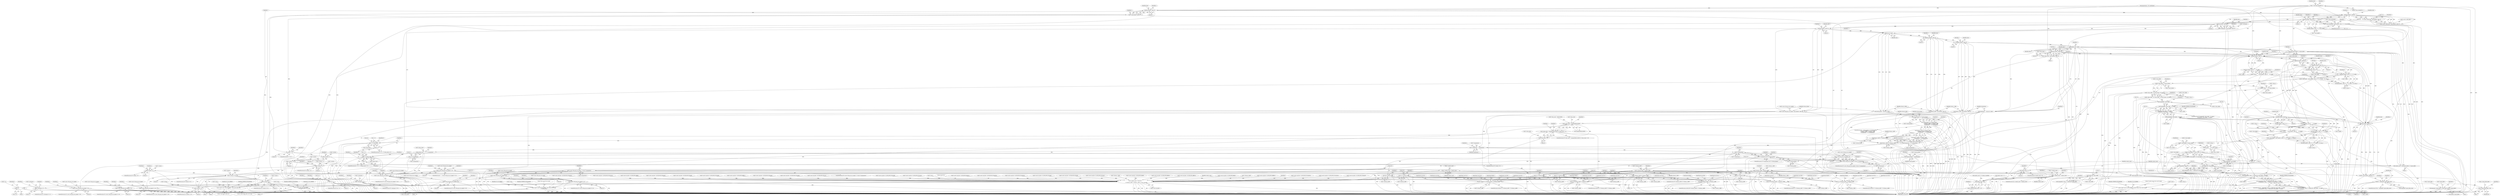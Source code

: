 digraph "0_FFmpeg_b05cd1ea7e45a836f7f6071a716c38bb30326e0f@array" {
"1000113" [label="(Call,c = &f->slice_context[0]->c)"];
"1000142" [label="(Call,get_symbol(c, state, 0))"];
"1000140" [label="(Call,v= get_symbol(c, state, 0))"];
"1000147" [label="(Call,v >= 2)"];
"1000151" [label="(Call,av_log(f->avctx, AV_LOG_ERROR, \"invalid version %d in ver01 header\n\", v))"];
"1000160" [label="(Call,f->version = v)"];
"1000220" [label="(Call,f->version > 0)"];
"1000830" [label="(Call,f->version < 2)"];
"1000858" [label="(Call,f->version < 3)"];
"1001005" [label="(Call,f->version == 2)"];
"1001192" [label="(Call,f->version == 2)"];
"1001261" [label="(Call,f->version <= 2)"];
"1000175" [label="(Call,get_symbol(c, state, 0))"];
"1000165" [label="(Call,f->ac      = f->avctx->coder_type = get_symbol(c, state, 0))"];
"1000180" [label="(Call,f->ac > 1)"];
"1000985" [label="(Call,fs->ac            = f->ac)"];
"1000169" [label="(Call,f->avctx->coder_type = get_symbol(c, state, 0))"];
"1000202" [label="(Call,get_symbol(c, state, 1))"];
"1000195" [label="(Call,f->state_transition[i] = get_symbol(c, state, 1) + c->one_state[i])"];
"1000201" [label="(Call,get_symbol(c, state, 1) + c->one_state[i])"];
"1000215" [label="(Call,get_symbol(c, state, 0))"];
"1000211" [label="(Call,f->colorspace = get_symbol(c, state, 0))"];
"1000325" [label="(Call,f->colorspace == 0)"];
"1000695" [label="(Call,f->colorspace == 1)"];
"1000231" [label="(Call,get_symbol(c, state, 0))"];
"1000225" [label="(Call,f->avctx->bits_per_raw_sample = get_symbol(c, state, 0))"];
"1000343" [label="(Call,f->avctx->bits_per_raw_sample <= 8)"];
"1000368" [label="(Call,f->avctx->bits_per_raw_sample<=8)"];
"1000367" [label="(Call,f->avctx->bits_per_raw_sample<=8 && !f->transparency)"];
"1000458" [label="(Call,f->avctx->bits_per_raw_sample <= 8)"];
"1000457" [label="(Call,f->avctx->bits_per_raw_sample <= 8 && f->transparency)"];
"1000519" [label="(Call,f->avctx->bits_per_raw_sample == 9)"];
"1000582" [label="(Call,f->avctx->bits_per_raw_sample == 10)"];
"1000720" [label="(Call,f->avctx->bits_per_raw_sample ==  9)"];
"1000736" [label="(Call,f->avctx->bits_per_raw_sample == 10)"];
"1000752" [label="(Call,f->avctx->bits_per_raw_sample == 12)"];
"1000768" [label="(Call,f->avctx->bits_per_raw_sample == 14)"];
"1000237" [label="(Call,get_rac(c, state))"];
"1000235" [label="(Call,chroma_planes  = get_rac(c, state))"];
"1000264" [label="(Call,chroma_planes != f->chroma_planes)"];
"1000263" [label="(Call,chroma_planes != f->chroma_planes\n                 || chroma_h_shift!= f->chroma_h_shift\n                 || chroma_v_shift!= f->chroma_v_shift\n                 || transparency  != f->transparency)"];
"1000295" [label="(Call,f->chroma_planes  = chroma_planes)"];
"1000337" [label="(Call,!f->chroma_planes)"];
"1000332" [label="(Call,!f->transparency && !f->chroma_planes)"];
"1000242" [label="(Call,get_symbol(c, state, 0))"];
"1000240" [label="(Call,chroma_h_shift = get_symbol(c, state, 0))"];
"1000270" [label="(Call,chroma_h_shift!= f->chroma_h_shift)"];
"1000269" [label="(Call,chroma_h_shift!= f->chroma_h_shift\n                 || chroma_v_shift!= f->chroma_v_shift\n                 || transparency  != f->transparency)"];
"1000300" [label="(Call,f->chroma_h_shift = chroma_h_shift)"];
"1000382" [label="(Call,16 * f->chroma_h_shift)"];
"1000381" [label="(Call,16 * f->chroma_h_shift + f->chroma_v_shift)"];
"1000813" [label="(Call,av_dlog(f->avctx, \"%d %d %d\n\",\n            f->chroma_h_shift, f->chroma_v_shift, f->avctx->pix_fmt))"];
"1000848" [label="(Call,av_log(f->avctx, AV_LOG_ERROR, \"read_quant_table error\n\"))"];
"1000954" [label="(Call,av_log(f->avctx, AV_LOG_ERROR, \"slice count %d is invalid\n\", f->slice_count))"];
"1001214" [label="(Call,av_log(f->avctx, AV_LOG_ERROR,\n                           \"quant_table_index out of range\n\"))"];
"1000471" [label="(Call,16*f->chroma_h_shift)"];
"1000470" [label="(Call,16*f->chroma_h_shift + f->chroma_v_shift)"];
"1000534" [label="(Call,16 * f->chroma_h_shift)"];
"1000533" [label="(Call,16 * f->chroma_h_shift + f->chroma_v_shift)"];
"1000597" [label="(Call,16 * f->chroma_h_shift)"];
"1000596" [label="(Call,16 * f->chroma_h_shift + f->chroma_v_shift)"];
"1000647" [label="(Call,16 * f->chroma_h_shift)"];
"1000646" [label="(Call,16 * f->chroma_h_shift + f->chroma_v_shift)"];
"1000702" [label="(Call,f->chroma_h_shift || f->chroma_v_shift)"];
"1000248" [label="(Call,get_symbol(c, state, 0))"];
"1000246" [label="(Call,chroma_v_shift = get_symbol(c, state, 0))"];
"1000276" [label="(Call,chroma_v_shift!= f->chroma_v_shift)"];
"1000275" [label="(Call,chroma_v_shift!= f->chroma_v_shift\n                 || transparency  != f->transparency)"];
"1000305" [label="(Call,f->chroma_v_shift = chroma_v_shift)"];
"1000254" [label="(Call,get_rac(c, state))"];
"1000252" [label="(Call,transparency   = get_rac(c, state))"];
"1000281" [label="(Call,transparency  != f->transparency)"];
"1000310" [label="(Call,f->transparency   = transparency)"];
"1000315" [label="(Call,f->plane_count    = 2 + f->transparency)"];
"1001175" [label="(Call,i < f->plane_count)"];
"1001180" [label="(Call,i++)"];
"1000319" [label="(Call,2 + f->transparency)"];
"1000333" [label="(Call,!f->transparency)"];
"1000375" [label="(Call,!f->transparency)"];
"1000838" [label="(Call,read_quant_tables(c, f->quant_table))"];
"1000836" [label="(Call,context_count = read_quant_tables(c, f->quant_table))"];
"1000844" [label="(Call,context_count < 0)"];
"1001268" [label="(Call,context_count >= 0)"];
"1001267" [label="(Call,av_assert0(context_count >= 0))"];
"1001272" [label="(Call,p->context_count < context_count)"];
"1001288" [label="(Call,p->context_count = context_count)"];
"1001016" [label="(Call,get_symbol(c, state, 0))"];
"1001015" [label="(Call,get_symbol(c, state, 0)      * f->width)"];
"1001011" [label="(Call,fs->slice_x      =  get_symbol(c, state, 0)      * f->width)"];
"1001035" [label="(Call,fs->slice_width  = (get_symbol(c, state, 0) + 1) * f->width  + fs->slice_x)"];
"1001090" [label="(Call,fs->slice_width  / f->num_h_slices)"];
"1001071" [label="(Call,fs->slice_x     /= f->num_h_slices)"];
"1001089" [label="(Call,fs->slice_width  / f->num_h_slices - fs->slice_x)"];
"1001085" [label="(Call,fs->slice_width  = fs->slice_width  / f->num_h_slices - fs->slice_x)"];
"1001118" [label="(Call,(unsigned)fs->slice_width)"];
"1001117" [label="(Call,(unsigned)fs->slice_width  > f->width)"];
"1001116" [label="(Call,(unsigned)fs->slice_width  > f->width ||\n                (unsigned)fs->slice_height > f->height)"];
"1001139" [label="(Call,(unsigned)fs->slice_x + (uint64_t)fs->slice_width  > f->width)"];
"1001138" [label="(Call,(unsigned)fs->slice_x + (uint64_t)fs->slice_width  > f->width\n                || (unsigned)fs->slice_y + (uint64_t)fs->slice_height > f->height)"];
"1001146" [label="(Call,(uint64_t)fs->slice_width)"];
"1001140" [label="(Call,(unsigned)fs->slice_x + (uint64_t)fs->slice_width)"];
"1001141" [label="(Call,(unsigned)fs->slice_x)"];
"1001039" [label="(Call,(get_symbol(c, state, 0) + 1) * f->width  + fs->slice_x)"];
"1001040" [label="(Call,(get_symbol(c, state, 0) + 1) * f->width)"];
"1001028" [label="(Call,get_symbol(c, state, 0))"];
"1001027" [label="(Call,get_symbol(c, state, 0)      * f->height)"];
"1001023" [label="(Call,fs->slice_y      =  get_symbol(c, state, 0)      * f->height)"];
"1001053" [label="(Call,fs->slice_height = (get_symbol(c, state, 0) + 1) * f->height + fs->slice_y)"];
"1001105" [label="(Call,fs->slice_height / f->num_v_slices)"];
"1001078" [label="(Call,fs->slice_y     /= f->num_v_slices)"];
"1001104" [label="(Call,fs->slice_height / f->num_v_slices - fs->slice_y)"];
"1001100" [label="(Call,fs->slice_height = fs->slice_height / f->num_v_slices - fs->slice_y)"];
"1001127" [label="(Call,(unsigned)fs->slice_height)"];
"1001126" [label="(Call,(unsigned)fs->slice_height > f->height)"];
"1001154" [label="(Call,(unsigned)fs->slice_y + (uint64_t)fs->slice_height > f->height)"];
"1001161" [label="(Call,(uint64_t)fs->slice_height)"];
"1001155" [label="(Call,(unsigned)fs->slice_y + (uint64_t)fs->slice_height)"];
"1001156" [label="(Call,(unsigned)fs->slice_y)"];
"1001057" [label="(Call,(get_symbol(c, state, 0) + 1) * f->height + fs->slice_y)"];
"1001058" [label="(Call,(get_symbol(c, state, 0) + 1) * f->height)"];
"1001042" [label="(Call,get_symbol(c, state, 0))"];
"1001041" [label="(Call,get_symbol(c, state, 0) + 1)"];
"1001060" [label="(Call,get_symbol(c, state, 0))"];
"1001059" [label="(Call,get_symbol(c, state, 0) + 1)"];
"1001201" [label="(Call,get_symbol(c, state, 0))"];
"1001199" [label="(Call,idx = get_symbol(c, state, 0))"];
"1001206" [label="(Call,idx > (unsigned)f->quant_table_count)"];
"1001222" [label="(Call,p->quant_table_index = idx)"];
"1001249" [label="(Call,memcpy(p->quant_table, f->quant_table, sizeof(p->quant_table)))"];
"1000868" [label="(Call,get_symbol(c, state, 0))"];
"1000864" [label="(Call,f->slice_count = get_symbol(c, state, 0))"];
"1000941" [label="(Call,f->slice_count > (unsigned)MAX_SLICES)"];
"1000940" [label="(Call,f->slice_count > (unsigned)MAX_SLICES || f->slice_count <= 0)"];
"1000948" [label="(Call,f->slice_count <= 0)"];
"1000969" [label="(Call,j < f->slice_count)"];
"1000974" [label="(Call,j++)"];
"1000465" [label="(Call,f->transparency)"];
"1000124" [label="(Identifier,state)"];
"1001109" [label="(Call,f->num_v_slices)"];
"1001058" [label="(Call,(get_symbol(c, state, 0) + 1) * f->height)"];
"1001116" [label="(Call,(unsigned)fs->slice_width  > f->width ||\n                (unsigned)fs->slice_height > f->height)"];
"1000597" [label="(Call,16 * f->chroma_h_shift)"];
"1001155" [label="(Call,(unsigned)fs->slice_y + (uint64_t)fs->slice_height)"];
"1001080" [label="(Identifier,fs)"];
"1001053" [label="(Call,fs->slice_height = (get_symbol(c, state, 0) + 1) * f->height + fs->slice_y)"];
"1000367" [label="(Call,f->avctx->bits_per_raw_sample<=8 && !f->transparency)"];
"1001101" [label="(Call,fs->slice_height)"];
"1000967" [label="(Identifier,j)"];
"1000768" [label="(Call,f->avctx->bits_per_raw_sample == 14)"];
"1000458" [label="(Call,f->avctx->bits_per_raw_sample <= 8)"];
"1000166" [label="(Call,f->ac)"];
"1001027" [label="(Call,get_symbol(c, state, 0)      * f->height)"];
"1000335" [label="(Identifier,f)"];
"1001256" [label="(Call,sizeof(p->quant_table))"];
"1001250" [label="(Call,p->quant_table)"];
"1001057" [label="(Call,(get_symbol(c, state, 0) + 1) * f->height + fs->slice_y)"];
"1001069" [label="(Identifier,fs)"];
"1001079" [label="(Call,fs->slice_y)"];
"1000472" [label="(Literal,16)"];
"1000739" [label="(Identifier,f)"];
"1001082" [label="(Call,f->num_v_slices)"];
"1000302" [label="(Identifier,f)"];
"1000375" [label="(Call,!f->transparency)"];
"1000736" [label="(Call,f->avctx->bits_per_raw_sample == 10)"];
"1000175" [label="(Call,get_symbol(c, state, 0))"];
"1000456" [label="(ControlStructure,if (f->avctx->bits_per_raw_sample <= 8 && f->transparency))"];
"1001075" [label="(Call,f->num_h_slices)"];
"1001203" [label="(Identifier,state)"];
"1001229" [label="(Identifier,p)"];
"1000325" [label="(Call,f->colorspace == 0)"];
"1000824" [label="(Call,f->avctx->pix_fmt)"];
"1000470" [label="(Call,16*f->chroma_h_shift + f->chroma_v_shift)"];
"1000683" [label="(JumpTarget,default:)"];
"1000818" [label="(Call,f->chroma_h_shift)"];
"1000179" [label="(ControlStructure,if (f->ac > 1))"];
"1000743" [label="(Call,f->avctx->pix_fmt = AV_PIX_FMT_GBRP10)"];
"1000339" [label="(Identifier,f)"];
"1001102" [label="(Identifier,fs)"];
"1001023" [label="(Call,fs->slice_y      =  get_symbol(c, state, 0)      * f->height)"];
"1000165" [label="(Call,f->ac      = f->avctx->coder_type = get_symbol(c, state, 0))"];
"1000361" [label="(Identifier,f)"];
"1001288" [label="(Call,p->context_count = context_count)"];
"1000834" [label="(Literal,2)"];
"1000299" [label="(Identifier,chroma_planes)"];
"1000950" [label="(Identifier,f)"];
"1001152" [label="(Identifier,f)"];
"1000592" [label="(Identifier,f)"];
"1001201" [label="(Call,get_symbol(c, state, 0))"];
"1000832" [label="(Identifier,f)"];
"1000253" [label="(Identifier,transparency)"];
"1000115" [label="(Call,&f->slice_context[0]->c)"];
"1000625" [label="(Call,f->avctx->pix_fmt = AV_PIX_FMT_YUV420P10)"];
"1001193" [label="(Call,f->version)"];
"1000975" [label="(Identifier,j)"];
"1000699" [label="(Literal,1)"];
"1000943" [label="(Identifier,f)"];
"1001248" [label="(Block,)"];
"1001181" [label="(Identifier,i)"];
"1000954" [label="(Call,av_log(f->avctx, AV_LOG_ERROR, \"slice count %d is invalid\n\", f->slice_count))"];
"1000259" [label="(Identifier,f)"];
"1000964" [label="(Identifier,AVERROR_INVALIDDATA)"];
"1001204" [label="(Literal,0)"];
"1000387" [label="(Call,f->chroma_v_shift)"];
"1000306" [label="(Call,f->chroma_v_shift)"];
"1000326" [label="(Call,f->colorspace)"];
"1000242" [label="(Call,get_symbol(c, state, 0))"];
"1000843" [label="(ControlStructure,if (context_count < 0))"];
"1000228" [label="(Identifier,f)"];
"1000656" [label="(JumpTarget,case 0x00:)"];
"1001037" [label="(Identifier,fs)"];
"1000334" [label="(Call,f->transparency)"];
"1001124" [label="(Identifier,f)"];
"1001223" [label="(Call,p->quant_table_index)"];
"1000459" [label="(Call,f->avctx->bits_per_raw_sample)"];
"1000737" [label="(Call,f->avctx->bits_per_raw_sample)"];
"1001046" [label="(Literal,1)"];
"1001132" [label="(Call,f->height)"];
"1000532" [label="(ControlStructure,switch(16 * f->chroma_h_shift + f->chroma_v_shift))"];
"1001175" [label="(Call,i < f->plane_count)"];
"1000860" [label="(Identifier,f)"];
"1000342" [label="(ControlStructure,if (f->avctx->bits_per_raw_sample <= 8))"];
"1001141" [label="(Call,(unsigned)fs->slice_x)"];
"1000979" [label="(Identifier,fs)"];
"1000695" [label="(Call,f->colorspace == 1)"];
"1000746" [label="(Identifier,f)"];
"1000377" [label="(Identifier,f)"];
"1000266" [label="(Call,f->chroma_planes)"];
"1000344" [label="(Call,f->avctx->bits_per_raw_sample)"];
"1000315" [label="(Call,f->plane_count    = 2 + f->transparency)"];
"1000234" [label="(Literal,0)"];
"1000771" [label="(Identifier,f)"];
"1001295" [label="(MethodReturn,static int)"];
"1000666" [label="(Call,f->avctx->pix_fmt = AV_PIX_FMT_YUV422P16)"];
"1000170" [label="(Call,f->avctx->coder_type)"];
"1000490" [label="(Call,f->avctx->pix_fmt = AV_PIX_FMT_YUVA422P)"];
"1001272" [label="(Call,p->context_count < context_count)"];
"1001253" [label="(Call,f->quant_table)"];
"1000346" [label="(Identifier,f)"];
"1000196" [label="(Call,f->state_transition[i])"];
"1000607" [label="(Call,f->avctx->pix_fmt = AV_PIX_FMT_YUV444P10)"];
"1001045" [label="(Literal,0)"];
"1001139" [label="(Call,(unsigned)fs->slice_x + (uint64_t)fs->slice_width  > f->width)"];
"1000853" [label="(Literal,\"read_quant_table error\n\")"];
"1001078" [label="(Call,fs->slice_y     /= f->num_v_slices)"];
"1000471" [label="(Call,16*f->chroma_h_shift)"];
"1001240" [label="(Call,context_count = f->context_count[idx])"];
"1000646" [label="(Call,16 * f->chroma_h_shift + f->chroma_v_shift)"];
"1000696" [label="(Call,f->colorspace)"];
"1000599" [label="(Call,f->chroma_h_shift)"];
"1000598" [label="(Literal,16)"];
"1001089" [label="(Call,fs->slice_width  / f->num_h_slices - fs->slice_x)"];
"1000321" [label="(Call,f->transparency)"];
"1001224" [label="(Identifier,p)"];
"1001127" [label="(Call,(unsigned)fs->slice_height)"];
"1001215" [label="(Call,f->avctx)"];
"1000218" [label="(Literal,0)"];
"1000469" [label="(ControlStructure,switch(16*f->chroma_h_shift + f->chroma_v_shift))"];
"1000863" [label="(Block,)"];
"1001143" [label="(Call,fs->slice_x)"];
"1000648" [label="(Literal,16)"];
"1000785" [label="(Identifier,f)"];
"1001207" [label="(Identifier,idx)"];
"1001271" [label="(ControlStructure,if (p->context_count < context_count))"];
"1000839" [label="(Identifier,c)"];
"1001043" [label="(Identifier,c)"];
"1000145" [label="(Literal,0)"];
"1000871" [label="(Literal,0)"];
"1000311" [label="(Call,f->transparency)"];
"1001005" [label="(Call,f->version == 2)"];
"1000960" [label="(Call,f->slice_count)"];
"1000205" [label="(Literal,1)"];
"1001059" [label="(Call,get_symbol(c, state, 0) + 1)"];
"1000236" [label="(Identifier,chroma_planes)"];
"1000735" [label="(ControlStructure,if (f->avctx->bits_per_raw_sample == 10))"];
"1001173" [label="(Identifier,i)"];
"1000674" [label="(JumpTarget,case 0x11:)"];
"1000616" [label="(Call,f->avctx->pix_fmt = AV_PIX_FMT_YUV422P10)"];
"1000206" [label="(Call,c->one_state[i])"];
"1000243" [label="(Identifier,c)"];
"1000702" [label="(Call,f->chroma_h_shift || f->chroma_v_shift)"];
"1000965" [label="(ControlStructure,for (j = 0; j < f->slice_count; j++))"];
"1000317" [label="(Identifier,f)"];
"1000353" [label="(Identifier,f)"];
"1000167" [label="(Identifier,f)"];
"1001035" [label="(Call,fs->slice_width  = (get_symbol(c, state, 0) + 1) * f->width  + fs->slice_x)"];
"1001032" [label="(Call,f->height)"];
"1001133" [label="(Identifier,f)"];
"1000533" [label="(Call,16 * f->chroma_h_shift + f->chroma_v_shift)"];
"1001222" [label="(Call,p->quant_table_index = idx)"];
"1000224" [label="(Literal,0)"];
"1001100" [label="(Call,fs->slice_height = fs->slice_height / f->num_v_slices - fs->slice_y)"];
"1000400" [label="(JumpTarget,case 0x01:)"];
"1001267" [label="(Call,av_assert0(context_count >= 0))"];
"1000275" [label="(Call,chroma_v_shift!= f->chroma_v_shift\n                 || transparency  != f->transparency)"];
"1000727" [label="(Call,f->avctx->pix_fmt = AV_PIX_FMT_GBRP9)"];
"1000959" [label="(Literal,\"slice count %d is invalid\n\")"];
"1000552" [label="(JumpTarget,case 0x10:)"];
"1000958" [label="(Identifier,AV_LOG_ERROR)"];
"1000250" [label="(Identifier,state)"];
"1000129" [label="(Call,f->version < 2)"];
"1000272" [label="(Call,f->chroma_h_shift)"];
"1000704" [label="(Identifier,f)"];
"1000301" [label="(Call,f->chroma_h_shift)"];
"1001112" [label="(Call,fs->slice_y)"];
"1000473" [label="(Call,f->chroma_h_shift)"];
"1001260" [label="(ControlStructure,if (f->version <= 2))"];
"1000519" [label="(Call,f->avctx->bits_per_raw_sample == 9)"];
"1000624" [label="(JumpTarget,case 0x11:)"];
"1000180" [label="(Call,f->ac > 1)"];
"1001226" [label="(Identifier,idx)"];
"1000109" [label="(Call,context_count = -1)"];
"1000869" [label="(Identifier,c)"];
"1000188" [label="(Identifier,i)"];
"1000246" [label="(Call,chroma_v_shift = get_symbol(c, state, 0))"];
"1001140" [label="(Call,(unsigned)fs->slice_x + (uint64_t)fs->slice_width)"];
"1000813" [label="(Call,av_dlog(f->avctx, \"%d %d %d\n\",\n            f->chroma_h_shift, f->chroma_v_shift, f->avctx->pix_fmt))"];
"1001010" [label="(Block,)"];
"1000570" [label="(JumpTarget,default:)"];
"1000520" [label="(Call,f->avctx->bits_per_raw_sample)"];
"1001266" [label="(Block,)"];
"1000194" [label="(Identifier,i)"];
"1001019" [label="(Literal,0)"];
"1001066" [label="(Identifier,f)"];
"1000939" [label="(ControlStructure,if (f->slice_count > (unsigned)MAX_SLICES || f->slice_count <= 0))"];
"1001004" [label="(ControlStructure,if (f->version == 2))"];
"1001106" [label="(Call,fs->slice_height)"];
"1001021" [label="(Identifier,f)"];
"1001249" [label="(Call,memcpy(p->quant_table, f->quant_table, sizeof(p->quant_table)))"];
"1000162" [label="(Identifier,f)"];
"1000157" [label="(Identifier,v)"];
"1001055" [label="(Identifier,fs)"];
"1000144" [label="(Identifier,state)"];
"1000588" [label="(Literal,10)"];
"1000384" [label="(Call,f->chroma_h_shift)"];
"1001200" [label="(Identifier,idx)"];
"1000831" [label="(Call,f->version)"];
"1000235" [label="(Call,chroma_planes  = get_rac(c, state))"];
"1000282" [label="(Identifier,transparency)"];
"1001085" [label="(Call,fs->slice_width  = fs->slice_width  / f->num_h_slices - fs->slice_x)"];
"1000148" [label="(Identifier,v)"];
"1001170" [label="(Identifier,AVERROR_INVALIDDATA)"];
"1000153" [label="(Identifier,f)"];
"1000232" [label="(Identifier,c)"];
"1000543" [label="(JumpTarget,case 0x00:)"];
"1001072" [label="(Call,fs->slice_x)"];
"1001047" [label="(Call,f->width)"];
"1000561" [label="(JumpTarget,case 0x11:)"];
"1000847" [label="(Block,)"];
"1000427" [label="(JumpTarget,case 0x20:)"];
"1000104" [label="(Block,)"];
"1000169" [label="(Call,f->avctx->coder_type = get_symbol(c, state, 0))"];
"1000143" [label="(Identifier,c)"];
"1001184" [label="(Identifier,p)"];
"1001261" [label="(Call,f->version <= 2)"];
"1000254" [label="(Call,get_rac(c, state))"];
"1000535" [label="(Literal,16)"];
"1000864" [label="(Call,f->slice_count = get_symbol(c, state, 0))"];
"1000719" [label="(ControlStructure,if (     f->avctx->bits_per_raw_sample ==  9))"];
"1000499" [label="(Call,f->avctx->pix_fmt = AV_PIX_FMT_YUVA420P)"];
"1001216" [label="(Identifier,f)"];
"1000184" [label="(Literal,1)"];
"1000966" [label="(Call,j = 0)"];
"1000195" [label="(Call,f->state_transition[i] = get_symbol(c, state, 1) + c->one_state[i])"];
"1000383" [label="(Literal,16)"];
"1000155" [label="(Identifier,AV_LOG_ERROR)"];
"1001191" [label="(ControlStructure,if (f->version == 2))"];
"1000142" [label="(Call,get_symbol(c, state, 0))"];
"1000489" [label="(JumpTarget,case 0x10:)"];
"1000211" [label="(Call,f->colorspace = get_symbol(c, state, 0))"];
"1000837" [label="(Identifier,context_count)"];
"1001171" [label="(ControlStructure,for (i = 0; i < f->plane_count; i++))"];
"1000762" [label="(Identifier,f)"];
"1001163" [label="(Call,fs->slice_height)"];
"1000146" [label="(ControlStructure,if (v >= 2))"];
"1000271" [label="(Identifier,chroma_h_shift)"];
"1000989" [label="(Call,f->ac)"];
"1000665" [label="(JumpTarget,case 0x10:)"];
"1001086" [label="(Call,fs->slice_width)"];
"1000401" [label="(Call,f->avctx->pix_fmt = AV_PIX_FMT_YUV440P)"];
"1000147" [label="(Call,v >= 2)"];
"1000562" [label="(Call,f->avctx->pix_fmt = AV_PIX_FMT_YUV420P9)"];
"1000940" [label="(Call,f->slice_count > (unsigned)MAX_SLICES || f->slice_count <= 0)"];
"1000759" [label="(Call,f->avctx->pix_fmt = AV_PIX_FMT_GBRP12)"];
"1001281" [label="(Identifier,p)"];
"1000255" [label="(Identifier,c)"];
"1000338" [label="(Call,f->chroma_planes)"];
"1000464" [label="(Literal,8)"];
"1000653" [label="(Identifier,f)"];
"1000156" [label="(Literal,\"invalid version %d in ver01 header\n\")"];
"1000239" [label="(Identifier,state)"];
"1000477" [label="(Identifier,f)"];
"1001205" [label="(ControlStructure,if (idx > (unsigned)f->quant_table_count))"];
"1001064" [label="(Literal,1)"];
"1000581" [label="(ControlStructure,if (f->avctx->bits_per_raw_sample == 10))"];
"1001117" [label="(Call,(unsigned)fs->slice_width  > f->width)"];
"1000296" [label="(Call,f->chroma_planes)"];
"1000840" [label="(Call,f->quant_table)"];
"1001126" [label="(Call,(unsigned)fs->slice_height > f->height)"];
"1001028" [label="(Call,get_symbol(c, state, 0))"];
"1000251" [label="(Literal,0)"];
"1000256" [label="(Identifier,state)"];
"1001040" [label="(Call,(get_symbol(c, state, 0) + 1) * f->width)"];
"1000868" [label="(Call,get_symbol(c, state, 0))"];
"1000178" [label="(Literal,0)"];
"1000249" [label="(Identifier,c)"];
"1000466" [label="(Identifier,f)"];
"1000845" [label="(Identifier,context_count)"];
"1000855" [label="(Identifier,AVERROR_INVALIDDATA)"];
"1000215" [label="(Call,get_symbol(c, state, 0))"];
"1000331" [label="(ControlStructure,if (!f->transparency && !f->chroma_planes))"];
"1001292" [label="(Identifier,context_count)"];
"1000307" [label="(Identifier,f)"];
"1000481" [label="(Call,f->avctx->pix_fmt = AV_PIX_FMT_YUVA444P)"];
"1000697" [label="(Identifier,f)"];
"1000953" [label="(Block,)"];
"1000310" [label="(Call,f->transparency   = transparency)"];
"1001105" [label="(Call,fs->slice_height / f->num_v_slices)"];
"1000241" [label="(Identifier,chroma_h_shift)"];
"1000388" [label="(Identifier,f)"];
"1000870" [label="(Identifier,state)"];
"1000226" [label="(Call,f->avctx->bits_per_raw_sample)"];
"1001013" [label="(Identifier,fs)"];
"1000645" [label="(ControlStructure,switch(16 * f->chroma_h_shift + f->chroma_v_shift))"];
"1001289" [label="(Call,p->context_count)"];
"1000544" [label="(Call,f->avctx->pix_fmt = AV_PIX_FMT_YUV444P9)"];
"1000507" [label="(JumpTarget,default:)"];
"1000536" [label="(Call,f->chroma_h_shift)"];
"1001208" [label="(Call,(unsigned)f->quant_table_count)"];
"1001129" [label="(Call,fs->slice_height)"];
"1000806" [label="(Identifier,f)"];
"1001269" [label="(Identifier,context_count)"];
"1000970" [label="(Identifier,j)"];
"1001123" [label="(Call,f->width)"];
"1001180" [label="(Call,i++)"];
"1000956" [label="(Identifier,f)"];
"1000428" [label="(Call,f->avctx->pix_fmt = AV_PIX_FMT_YUV411P)"];
"1001268" [label="(Call,context_count >= 0)"];
"1000994" [label="(Identifier,fs)"];
"1000332" [label="(Call,!f->transparency && !f->chroma_planes)"];
"1001104" [label="(Call,fs->slice_height / f->num_v_slices - fs->slice_y)"];
"1000553" [label="(Call,f->avctx->pix_fmt = AV_PIX_FMT_YUV422P9)"];
"1000849" [label="(Call,f->avctx)"];
"1000371" [label="(Identifier,f)"];
"1000952" [label="(Literal,0)"];
"1000876" [label="(Identifier,p)"];
"1001148" [label="(Call,fs->slice_width)"];
"1000225" [label="(Call,f->avctx->bits_per_raw_sample = get_symbol(c, state, 0))"];
"1000222" [label="(Identifier,f)"];
"1000751" [label="(ControlStructure,if (f->avctx->bits_per_raw_sample == 12))"];
"1000752" [label="(Call,f->avctx->bits_per_raw_sample == 12)"];
"1000596" [label="(Call,16 * f->chroma_h_shift + f->chroma_v_shift)"];
"1000769" [label="(Call,f->avctx->bits_per_raw_sample)"];
"1000366" [label="(ControlStructure,if (f->avctx->bits_per_raw_sample<=8 && !f->transparency))"];
"1000329" [label="(Literal,0)"];
"1001097" [label="(Call,fs->slice_x)"];
"1000324" [label="(ControlStructure,if (f->colorspace == 0))"];
"1000480" [label="(JumpTarget,case 0x00:)"];
"1000850" [label="(Identifier,f)"];
"1000859" [label="(Call,f->version)"];
"1000152" [label="(Call,f->avctx)"];
"1000333" [label="(Call,!f->transparency)"];
"1000726" [label="(Literal,9)"];
"1000755" [label="(Identifier,f)"];
"1000595" [label="(ControlStructure,switch(16 * f->chroma_h_shift + f->chroma_v_shift))"];
"1001062" [label="(Identifier,state)"];
"1000376" [label="(Call,f->transparency)"];
"1001098" [label="(Identifier,fs)"];
"1000382" [label="(Call,16 * f->chroma_h_shift)"];
"1001196" [label="(Literal,2)"];
"1001033" [label="(Identifier,f)"];
"1000742" [label="(Literal,10)"];
"1000437" [label="(Call,f->avctx->pix_fmt = AV_PIX_FMT_YUV410P)"];
"1000846" [label="(Literal,0)"];
"1001137" [label="(ControlStructure,if (   (unsigned)fs->slice_x + (uint64_t)fs->slice_width  > f->width\n                || (unsigned)fs->slice_y + (uint64_t)fs->slice_height > f->height))"];
"1000945" [label="(Call,(unsigned)MAX_SLICES)"];
"1001054" [label="(Call,fs->slice_height)"];
"1000971" [label="(Call,f->slice_count)"];
"1000151" [label="(Call,av_log(f->avctx, AV_LOG_ERROR, \"invalid version %d in ver01 header\n\", v))"];
"1000263" [label="(Call,chroma_planes != f->chroma_planes\n                 || chroma_h_shift!= f->chroma_h_shift\n                 || chroma_v_shift!= f->chroma_v_shift\n                 || transparency  != f->transparency)"];
"1000835" [label="(Block,)"];
"1000161" [label="(Call,f->version)"];
"1001166" [label="(Call,f->height)"];
"1000476" [label="(Call,f->chroma_v_shift)"];
"1000585" [label="(Identifier,f)"];
"1000186" [label="(ControlStructure,for (i = 1; i < 256; i++))"];
"1001276" [label="(Identifier,context_count)"];
"1000525" [label="(Literal,9)"];
"1000583" [label="(Call,f->avctx->bits_per_raw_sample)"];
"1001176" [label="(Identifier,i)"];
"1001051" [label="(Identifier,fs)"];
"1001025" [label="(Identifier,fs)"];
"1001172" [label="(Call,i = 0)"];
"1001199" [label="(Call,idx = get_symbol(c, state, 0))"];
"1001091" [label="(Call,fs->slice_width)"];
"1000269" [label="(Call,chroma_h_shift!= f->chroma_h_shift\n                 || chroma_v_shift!= f->chroma_v_shift\n                 || transparency  != f->transparency)"];
"1000240" [label="(Call,chroma_h_shift = get_symbol(c, state, 0))"];
"1000606" [label="(JumpTarget,case 0x00:)"];
"1000814" [label="(Call,f->avctx)"];
"1000844" [label="(Call,context_count < 0)"];
"1000949" [label="(Call,f->slice_count)"];
"1001154" [label="(Call,(unsigned)fs->slice_y + (uint64_t)fs->slice_height > f->height)"];
"1000176" [label="(Identifier,c)"];
"1000817" [label="(Literal,\"%d %d %d\n\")"];
"1000518" [label="(ControlStructure,if (f->avctx->bits_per_raw_sample == 9))"];
"1001219" [label="(Literal,\"quant_table_index out of range\n\")"];
"1001071" [label="(Call,fs->slice_x     /= f->num_h_slices)"];
"1001263" [label="(Identifier,f)"];
"1000349" [label="(Literal,8)"];
"1000238" [label="(Identifier,c)"];
"1000304" [label="(Identifier,chroma_h_shift)"];
"1001270" [label="(Literal,0)"];
"1001115" [label="(ControlStructure,if ((unsigned)fs->slice_width  > f->width ||\n                (unsigned)fs->slice_height > f->height))"];
"1000602" [label="(Call,f->chroma_v_shift)"];
"1001041" [label="(Call,get_symbol(c, state, 0) + 1)"];
"1000320" [label="(Literal,2)"];
"1001090" [label="(Call,fs->slice_width  / f->num_h_slices)"];
"1000753" [label="(Call,f->avctx->bits_per_raw_sample)"];
"1001156" [label="(Call,(unsigned)fs->slice_y)"];
"1000529" [label="(Identifier,f)"];
"1000289" [label="(Identifier,f)"];
"1000220" [label="(Call,f->version > 0)"];
"1000368" [label="(Call,f->avctx->bits_per_raw_sample<=8)"];
"1000941" [label="(Call,f->slice_count > (unsigned)MAX_SLICES)"];
"1000712" [label="(Identifier,f)"];
"1000852" [label="(Identifier,AV_LOG_ERROR)"];
"1001213" [label="(Block,)"];
"1001018" [label="(Identifier,state)"];
"1001251" [label="(Identifier,p)"];
"1001161" [label="(Call,(uint64_t)fs->slice_height)"];
"1000358" [label="(Call,f->avctx->pix_fmt = AV_PIX_FMT_GRAY16)"];
"1000221" [label="(Call,f->version)"];
"1001020" [label="(Call,f->width)"];
"1000701" [label="(ControlStructure,if (f->chroma_h_shift || f->chroma_v_shift))"];
"1001136" [label="(Identifier,AVERROR_INVALIDDATA)"];
"1001030" [label="(Identifier,state)"];
"1000720" [label="(Call,f->avctx->bits_per_raw_sample ==  9)"];
"1000838" [label="(Call,read_quant_tables(c, f->quant_table))"];
"1000278" [label="(Call,f->chroma_v_shift)"];
"1000160" [label="(Call,f->version = v)"];
"1001192" [label="(Call,f->version == 2)"];
"1000202" [label="(Call,get_symbol(c, state, 1))"];
"1000652" [label="(Call,f->chroma_v_shift)"];
"1000657" [label="(Call,f->avctx->pix_fmt = AV_PIX_FMT_YUV444P16)"];
"1000778" [label="(Identifier,f)"];
"1000283" [label="(Call,f->transparency)"];
"1000204" [label="(Identifier,state)"];
"1000177" [label="(Identifier,state)"];
"1000694" [label="(ControlStructure,if (f->colorspace == 1))"];
"1001017" [label="(Identifier,c)"];
"1000858" [label="(Call,f->version < 3)"];
"1000277" [label="(Identifier,chroma_v_shift)"];
"1000134" [label="(Block,)"];
"1000252" [label="(Call,transparency   = get_rac(c, state))"];
"1000706" [label="(Call,f->chroma_v_shift)"];
"1001031" [label="(Literal,0)"];
"1001202" [label="(Identifier,c)"];
"1000203" [label="(Identifier,c)"];
"1000264" [label="(Call,chroma_planes != f->chroma_planes)"];
"1000848" [label="(Call,av_log(f->avctx, AV_LOG_ERROR, \"read_quant_table error\n\"))"];
"1001146" [label="(Call,(uint64_t)fs->slice_width)"];
"1001177" [label="(Call,f->plane_count)"];
"1000369" [label="(Call,f->avctx->bits_per_raw_sample)"];
"1000948" [label="(Call,f->slice_count <= 0)"];
"1000615" [label="(JumpTarget,case 0x10:)"];
"1000201" [label="(Call,get_symbol(c, state, 1) + c->one_state[i])"];
"1000498" [label="(JumpTarget,case 0x11:)"];
"1000213" [label="(Identifier,f)"];
"1001006" [label="(Call,f->version)"];
"1000233" [label="(Identifier,state)"];
"1000675" [label="(Call,f->avctx->pix_fmt = AV_PIX_FMT_YUV420P16)"];
"1000974" [label="(Call,j++)"];
"1001274" [label="(Identifier,p)"];
"1000297" [label="(Identifier,f)"];
"1000312" [label="(Identifier,f)"];
"1001073" [label="(Identifier,fs)"];
"1001214" [label="(Call,av_log(f->avctx, AV_LOG_ERROR,\n                           \"quant_table_index out of range\n\"))"];
"1001273" [label="(Call,p->context_count)"];
"1000836" [label="(Call,context_count = read_quant_tables(c, f->quant_table))"];
"1001029" [label="(Identifier,c)"];
"1000181" [label="(Call,f->ac)"];
"1000316" [label="(Call,f->plane_count)"];
"1000270" [label="(Call,chroma_h_shift!= f->chroma_h_shift)"];
"1001221" [label="(Identifier,AVERROR_INVALIDDATA)"];
"1001094" [label="(Call,f->num_h_slices)"];
"1000857" [label="(ControlStructure,if (f->version < 3))"];
"1000969" [label="(Call,j < f->slice_count)"];
"1000649" [label="(Call,f->chroma_h_shift)"];
"1000265" [label="(Identifier,chroma_planes)"];
"1001015" [label="(Call,get_symbol(c, state, 0)      * f->width)"];
"1000123" [label="(Call,memset(state, 128, sizeof(state)))"];
"1000829" [label="(ControlStructure,if (f->version < 2))"];
"1000212" [label="(Call,f->colorspace)"];
"1000381" [label="(Call,16 * f->chroma_h_shift + f->chroma_v_shift)"];
"1000159" [label="(Identifier,AVERROR_INVALIDDATA)"];
"1001206" [label="(Call,idx > (unsigned)f->quant_table_count)"];
"1000140" [label="(Call,v= get_symbol(c, state, 0))"];
"1001060" [label="(Call,get_symbol(c, state, 0))"];
"1000217" [label="(Identifier,state)"];
"1000418" [label="(JumpTarget,case 0x11:)"];
"1000327" [label="(Identifier,f)"];
"1000392" [label="(Call,f->avctx->pix_fmt = AV_PIX_FMT_YUV444P)"];
"1000419" [label="(Call,f->avctx->pix_fmt = AV_PIX_FMT_YUV420P)"];
"1000410" [label="(Call,f->avctx->pix_fmt = AV_PIX_FMT_YUV422P)"];
"1001009" [label="(Literal,2)"];
"1000821" [label="(Call,f->chroma_v_shift)"];
"1000721" [label="(Call,f->avctx->bits_per_raw_sample)"];
"1000245" [label="(Literal,0)"];
"1001011" [label="(Call,fs->slice_x      =  get_symbol(c, state, 0)      * f->width)"];
"1000774" [label="(Literal,14)"];
"1001158" [label="(Call,fs->slice_y)"];
"1001113" [label="(Identifier,fs)"];
"1001262" [label="(Call,f->version)"];
"1000866" [label="(Identifier,f)"];
"1000300" [label="(Call,f->chroma_h_shift = chroma_h_shift)"];
"1000350" [label="(Call,f->avctx->pix_fmt = AV_PIX_FMT_GRAY8)"];
"1001120" [label="(Call,fs->slice_width)"];
"1001218" [label="(Identifier,AV_LOG_ERROR)"];
"1001036" [label="(Call,fs->slice_width)"];
"1000305" [label="(Call,f->chroma_v_shift = chroma_v_shift)"];
"1000216" [label="(Identifier,c)"];
"1001138" [label="(Call,(unsigned)fs->slice_x + (uint64_t)fs->slice_width  > f->width\n                || (unsigned)fs->slice_y + (uint64_t)fs->slice_height > f->height)"];
"1000865" [label="(Call,f->slice_count)"];
"1000582" [label="(Call,f->avctx->bits_per_raw_sample == 10)"];
"1000540" [label="(Identifier,f)"];
"1001039" [label="(Call,(get_symbol(c, state, 0) + 1) * f->width  + fs->slice_x)"];
"1000985" [label="(Call,fs->ac            = f->ac)"];
"1001063" [label="(Literal,0)"];
"1000409" [label="(JumpTarget,case 0x10:)"];
"1000758" [label="(Literal,12)"];
"1000114" [label="(Identifier,c)"];
"1000795" [label="(Call,f->avctx->pix_fmt = AV_PIX_FMT_0RGB32)"];
"1000461" [label="(Identifier,f)"];
"1001151" [label="(Call,f->width)"];
"1000141" [label="(Identifier,v)"];
"1000887" [label="(Call,f->slice_count < MAX_SLICES)"];
"1000309" [label="(Identifier,chroma_v_shift)"];
"1000343" [label="(Call,f->avctx->bits_per_raw_sample <= 8)"];
"1001294" [label="(Literal,0)"];
"1000730" [label="(Identifier,f)"];
"1000314" [label="(Identifier,transparency)"];
"1000380" [label="(ControlStructure,switch(16 * f->chroma_h_shift + f->chroma_v_shift))"];
"1001061" [label="(Identifier,c)"];
"1000942" [label="(Call,f->slice_count)"];
"1000337" [label="(Call,!f->chroma_planes)"];
"1000534" [label="(Call,16 * f->chroma_h_shift)"];
"1000647" [label="(Call,16 * f->chroma_h_shift)"];
"1001197" [label="(Block,)"];
"1000986" [label="(Call,fs->ac)"];
"1000248" [label="(Call,get_symbol(c, state, 0))"];
"1000374" [label="(Literal,8)"];
"1000830" [label="(Call,f->version < 2)"];
"1000244" [label="(Identifier,state)"];
"1001265" [label="(Literal,2)"];
"1001012" [label="(Call,fs->slice_x)"];
"1001167" [label="(Identifier,f)"];
"1000522" [label="(Identifier,f)"];
"1000976" [label="(Block,)"];
"1001024" [label="(Call,fs->slice_y)"];
"1000149" [label="(Literal,2)"];
"1000539" [label="(Call,f->chroma_v_shift)"];
"1000445" [label="(JumpTarget,default:)"];
"1000633" [label="(JumpTarget,default:)"];
"1000767" [label="(ControlStructure,if (f->avctx->bits_per_raw_sample == 14))"];
"1000276" [label="(Call,chroma_v_shift!= f->chroma_v_shift)"];
"1000391" [label="(JumpTarget,case 0x00:)"];
"1000262" [label="(ControlStructure,if (   chroma_planes != f->chroma_planes\n                 || chroma_h_shift!= f->chroma_h_shift\n                 || chroma_v_shift!= f->chroma_v_shift\n                 || transparency  != f->transparency))"];
"1000603" [label="(Identifier,f)"];
"1001044" [label="(Identifier,state)"];
"1001087" [label="(Identifier,fs)"];
"1000703" [label="(Call,f->chroma_h_shift)"];
"1000150" [label="(Block,)"];
"1000436" [label="(JumpTarget,case 0x22:)"];
"1001042" [label="(Call,get_symbol(c, state, 0))"];
"1000295" [label="(Call,f->chroma_planes  = chroma_planes)"];
"1000247" [label="(Identifier,chroma_v_shift)"];
"1000723" [label="(Identifier,f)"];
"1000164" [label="(Identifier,v)"];
"1000862" [label="(Literal,3)"];
"1000182" [label="(Identifier,f)"];
"1001068" [label="(Call,fs->slice_y)"];
"1000219" [label="(ControlStructure,if (f->version > 0))"];
"1001048" [label="(Identifier,f)"];
"1001065" [label="(Call,f->height)"];
"1000457" [label="(Call,f->avctx->bits_per_raw_sample <= 8 && f->transparency)"];
"1000281" [label="(Call,transparency  != f->transparency)"];
"1000955" [label="(Call,f->avctx)"];
"1001290" [label="(Identifier,p)"];
"1000775" [label="(Call,f->avctx->pix_fmt = AV_PIX_FMT_GBRP14)"];
"1000787" [label="(Call,f->avctx->pix_fmt = AV_PIX_FMT_RGB32)"];
"1001050" [label="(Call,fs->slice_x)"];
"1000231" [label="(Call,get_symbol(c, state, 0))"];
"1000237" [label="(Call,get_rac(c, state))"];
"1000319" [label="(Call,2 + f->transparency)"];
"1001118" [label="(Call,(unsigned)fs->slice_width)"];
"1000113" [label="(Call,c = &f->slice_context[0]->c)"];
"1000208" [label="(Identifier,c)"];
"1001016" [label="(Call,get_symbol(c, state, 0))"];
"1000113" -> "1000104"  [label="AST: "];
"1000113" -> "1000115"  [label="CFG: "];
"1000114" -> "1000113"  [label="AST: "];
"1000115" -> "1000113"  [label="AST: "];
"1000124" -> "1000113"  [label="CFG: "];
"1000113" -> "1001295"  [label="DDG: "];
"1000113" -> "1001295"  [label="DDG: "];
"1000113" -> "1000142"  [label="DDG: "];
"1000113" -> "1000838"  [label="DDG: "];
"1000113" -> "1000868"  [label="DDG: "];
"1000113" -> "1001016"  [label="DDG: "];
"1000113" -> "1001201"  [label="DDG: "];
"1000142" -> "1000140"  [label="AST: "];
"1000142" -> "1000145"  [label="CFG: "];
"1000143" -> "1000142"  [label="AST: "];
"1000144" -> "1000142"  [label="AST: "];
"1000145" -> "1000142"  [label="AST: "];
"1000140" -> "1000142"  [label="CFG: "];
"1000142" -> "1001295"  [label="DDG: "];
"1000142" -> "1001295"  [label="DDG: "];
"1000142" -> "1000140"  [label="DDG: "];
"1000142" -> "1000140"  [label="DDG: "];
"1000142" -> "1000140"  [label="DDG: "];
"1000123" -> "1000142"  [label="DDG: "];
"1000142" -> "1000175"  [label="DDG: "];
"1000142" -> "1000175"  [label="DDG: "];
"1000140" -> "1000134"  [label="AST: "];
"1000141" -> "1000140"  [label="AST: "];
"1000148" -> "1000140"  [label="CFG: "];
"1000140" -> "1001295"  [label="DDG: "];
"1000140" -> "1000147"  [label="DDG: "];
"1000147" -> "1000146"  [label="AST: "];
"1000147" -> "1000149"  [label="CFG: "];
"1000148" -> "1000147"  [label="AST: "];
"1000149" -> "1000147"  [label="AST: "];
"1000153" -> "1000147"  [label="CFG: "];
"1000162" -> "1000147"  [label="CFG: "];
"1000147" -> "1001295"  [label="DDG: "];
"1000147" -> "1000151"  [label="DDG: "];
"1000147" -> "1000160"  [label="DDG: "];
"1000151" -> "1000150"  [label="AST: "];
"1000151" -> "1000157"  [label="CFG: "];
"1000152" -> "1000151"  [label="AST: "];
"1000155" -> "1000151"  [label="AST: "];
"1000156" -> "1000151"  [label="AST: "];
"1000157" -> "1000151"  [label="AST: "];
"1000159" -> "1000151"  [label="CFG: "];
"1000151" -> "1001295"  [label="DDG: "];
"1000151" -> "1001295"  [label="DDG: "];
"1000151" -> "1001295"  [label="DDG: "];
"1000151" -> "1001295"  [label="DDG: "];
"1000160" -> "1000134"  [label="AST: "];
"1000160" -> "1000164"  [label="CFG: "];
"1000161" -> "1000160"  [label="AST: "];
"1000164" -> "1000160"  [label="AST: "];
"1000167" -> "1000160"  [label="CFG: "];
"1000160" -> "1001295"  [label="DDG: "];
"1000160" -> "1000220"  [label="DDG: "];
"1000220" -> "1000219"  [label="AST: "];
"1000220" -> "1000224"  [label="CFG: "];
"1000221" -> "1000220"  [label="AST: "];
"1000224" -> "1000220"  [label="AST: "];
"1000228" -> "1000220"  [label="CFG: "];
"1000236" -> "1000220"  [label="CFG: "];
"1000220" -> "1001295"  [label="DDG: "];
"1000220" -> "1001295"  [label="DDG: "];
"1000220" -> "1000830"  [label="DDG: "];
"1000830" -> "1000829"  [label="AST: "];
"1000830" -> "1000834"  [label="CFG: "];
"1000831" -> "1000830"  [label="AST: "];
"1000834" -> "1000830"  [label="AST: "];
"1000837" -> "1000830"  [label="CFG: "];
"1000860" -> "1000830"  [label="CFG: "];
"1000830" -> "1001295"  [label="DDG: "];
"1000830" -> "1001295"  [label="DDG: "];
"1000129" -> "1000830"  [label="DDG: "];
"1000830" -> "1000858"  [label="DDG: "];
"1000830" -> "1001005"  [label="DDG: "];
"1000858" -> "1000857"  [label="AST: "];
"1000858" -> "1000862"  [label="CFG: "];
"1000859" -> "1000858"  [label="AST: "];
"1000862" -> "1000858"  [label="AST: "];
"1000866" -> "1000858"  [label="CFG: "];
"1000876" -> "1000858"  [label="CFG: "];
"1000858" -> "1001295"  [label="DDG: "];
"1000858" -> "1001295"  [label="DDG: "];
"1000858" -> "1001005"  [label="DDG: "];
"1001005" -> "1001004"  [label="AST: "];
"1001005" -> "1001009"  [label="CFG: "];
"1001006" -> "1001005"  [label="AST: "];
"1001009" -> "1001005"  [label="AST: "];
"1001013" -> "1001005"  [label="CFG: "];
"1001173" -> "1001005"  [label="CFG: "];
"1001005" -> "1001295"  [label="DDG: "];
"1001005" -> "1001295"  [label="DDG: "];
"1001261" -> "1001005"  [label="DDG: "];
"1001005" -> "1001192"  [label="DDG: "];
"1001192" -> "1001191"  [label="AST: "];
"1001192" -> "1001196"  [label="CFG: "];
"1001193" -> "1001192"  [label="AST: "];
"1001196" -> "1001192"  [label="AST: "];
"1001200" -> "1001192"  [label="CFG: "];
"1001251" -> "1001192"  [label="CFG: "];
"1001192" -> "1001295"  [label="DDG: "];
"1001192" -> "1001295"  [label="DDG: "];
"1001261" -> "1001192"  [label="DDG: "];
"1001192" -> "1001261"  [label="DDG: "];
"1001261" -> "1001260"  [label="AST: "];
"1001261" -> "1001265"  [label="CFG: "];
"1001262" -> "1001261"  [label="AST: "];
"1001265" -> "1001261"  [label="AST: "];
"1001269" -> "1001261"  [label="CFG: "];
"1001181" -> "1001261"  [label="CFG: "];
"1001261" -> "1001295"  [label="DDG: "];
"1001261" -> "1001295"  [label="DDG: "];
"1000175" -> "1000169"  [label="AST: "];
"1000175" -> "1000178"  [label="CFG: "];
"1000176" -> "1000175"  [label="AST: "];
"1000177" -> "1000175"  [label="AST: "];
"1000178" -> "1000175"  [label="AST: "];
"1000169" -> "1000175"  [label="CFG: "];
"1000175" -> "1000165"  [label="DDG: "];
"1000175" -> "1000165"  [label="DDG: "];
"1000175" -> "1000165"  [label="DDG: "];
"1000175" -> "1000169"  [label="DDG: "];
"1000175" -> "1000169"  [label="DDG: "];
"1000175" -> "1000169"  [label="DDG: "];
"1000175" -> "1000202"  [label="DDG: "];
"1000175" -> "1000202"  [label="DDG: "];
"1000175" -> "1000215"  [label="DDG: "];
"1000175" -> "1000215"  [label="DDG: "];
"1000165" -> "1000134"  [label="AST: "];
"1000165" -> "1000169"  [label="CFG: "];
"1000166" -> "1000165"  [label="AST: "];
"1000169" -> "1000165"  [label="AST: "];
"1000182" -> "1000165"  [label="CFG: "];
"1000169" -> "1000165"  [label="DDG: "];
"1000165" -> "1000180"  [label="DDG: "];
"1000180" -> "1000179"  [label="AST: "];
"1000180" -> "1000184"  [label="CFG: "];
"1000181" -> "1000180"  [label="AST: "];
"1000184" -> "1000180"  [label="AST: "];
"1000188" -> "1000180"  [label="CFG: "];
"1000213" -> "1000180"  [label="CFG: "];
"1000180" -> "1001295"  [label="DDG: "];
"1000180" -> "1001295"  [label="DDG: "];
"1000180" -> "1000985"  [label="DDG: "];
"1000985" -> "1000976"  [label="AST: "];
"1000985" -> "1000989"  [label="CFG: "];
"1000986" -> "1000985"  [label="AST: "];
"1000989" -> "1000985"  [label="AST: "];
"1000994" -> "1000985"  [label="CFG: "];
"1000985" -> "1001295"  [label="DDG: "];
"1000985" -> "1001295"  [label="DDG: "];
"1000170" -> "1000169"  [label="AST: "];
"1000169" -> "1001295"  [label="DDG: "];
"1000202" -> "1000201"  [label="AST: "];
"1000202" -> "1000205"  [label="CFG: "];
"1000203" -> "1000202"  [label="AST: "];
"1000204" -> "1000202"  [label="AST: "];
"1000205" -> "1000202"  [label="AST: "];
"1000208" -> "1000202"  [label="CFG: "];
"1000202" -> "1000195"  [label="DDG: "];
"1000202" -> "1000195"  [label="DDG: "];
"1000202" -> "1000195"  [label="DDG: "];
"1000202" -> "1000201"  [label="DDG: "];
"1000202" -> "1000201"  [label="DDG: "];
"1000202" -> "1000201"  [label="DDG: "];
"1000202" -> "1000215"  [label="DDG: "];
"1000202" -> "1000215"  [label="DDG: "];
"1000195" -> "1000186"  [label="AST: "];
"1000195" -> "1000201"  [label="CFG: "];
"1000196" -> "1000195"  [label="AST: "];
"1000201" -> "1000195"  [label="AST: "];
"1000194" -> "1000195"  [label="CFG: "];
"1000195" -> "1001295"  [label="DDG: "];
"1000195" -> "1001295"  [label="DDG: "];
"1000201" -> "1000206"  [label="CFG: "];
"1000206" -> "1000201"  [label="AST: "];
"1000201" -> "1001295"  [label="DDG: "];
"1000201" -> "1001295"  [label="DDG: "];
"1000215" -> "1000211"  [label="AST: "];
"1000215" -> "1000218"  [label="CFG: "];
"1000216" -> "1000215"  [label="AST: "];
"1000217" -> "1000215"  [label="AST: "];
"1000218" -> "1000215"  [label="AST: "];
"1000211" -> "1000215"  [label="CFG: "];
"1000215" -> "1000211"  [label="DDG: "];
"1000215" -> "1000211"  [label="DDG: "];
"1000215" -> "1000211"  [label="DDG: "];
"1000215" -> "1000231"  [label="DDG: "];
"1000215" -> "1000231"  [label="DDG: "];
"1000215" -> "1000237"  [label="DDG: "];
"1000215" -> "1000237"  [label="DDG: "];
"1000211" -> "1000134"  [label="AST: "];
"1000212" -> "1000211"  [label="AST: "];
"1000222" -> "1000211"  [label="CFG: "];
"1000211" -> "1001295"  [label="DDG: "];
"1000211" -> "1000325"  [label="DDG: "];
"1000325" -> "1000324"  [label="AST: "];
"1000325" -> "1000329"  [label="CFG: "];
"1000326" -> "1000325"  [label="AST: "];
"1000329" -> "1000325"  [label="AST: "];
"1000335" -> "1000325"  [label="CFG: "];
"1000697" -> "1000325"  [label="CFG: "];
"1000325" -> "1001295"  [label="DDG: "];
"1000325" -> "1001295"  [label="DDG: "];
"1000325" -> "1000695"  [label="DDG: "];
"1000695" -> "1000694"  [label="AST: "];
"1000695" -> "1000699"  [label="CFG: "];
"1000696" -> "1000695"  [label="AST: "];
"1000699" -> "1000695"  [label="AST: "];
"1000704" -> "1000695"  [label="CFG: "];
"1000806" -> "1000695"  [label="CFG: "];
"1000695" -> "1001295"  [label="DDG: "];
"1000695" -> "1001295"  [label="DDG: "];
"1000231" -> "1000225"  [label="AST: "];
"1000231" -> "1000234"  [label="CFG: "];
"1000232" -> "1000231"  [label="AST: "];
"1000233" -> "1000231"  [label="AST: "];
"1000234" -> "1000231"  [label="AST: "];
"1000225" -> "1000231"  [label="CFG: "];
"1000231" -> "1000225"  [label="DDG: "];
"1000231" -> "1000225"  [label="DDG: "];
"1000231" -> "1000225"  [label="DDG: "];
"1000231" -> "1000237"  [label="DDG: "];
"1000231" -> "1000237"  [label="DDG: "];
"1000225" -> "1000219"  [label="AST: "];
"1000226" -> "1000225"  [label="AST: "];
"1000236" -> "1000225"  [label="CFG: "];
"1000225" -> "1001295"  [label="DDG: "];
"1000225" -> "1000343"  [label="DDG: "];
"1000225" -> "1000368"  [label="DDG: "];
"1000225" -> "1000720"  [label="DDG: "];
"1000343" -> "1000342"  [label="AST: "];
"1000343" -> "1000349"  [label="CFG: "];
"1000344" -> "1000343"  [label="AST: "];
"1000349" -> "1000343"  [label="AST: "];
"1000353" -> "1000343"  [label="CFG: "];
"1000361" -> "1000343"  [label="CFG: "];
"1000343" -> "1001295"  [label="DDG: "];
"1000343" -> "1001295"  [label="DDG: "];
"1000368" -> "1000367"  [label="AST: "];
"1000368" -> "1000374"  [label="CFG: "];
"1000369" -> "1000368"  [label="AST: "];
"1000374" -> "1000368"  [label="AST: "];
"1000377" -> "1000368"  [label="CFG: "];
"1000367" -> "1000368"  [label="CFG: "];
"1000368" -> "1001295"  [label="DDG: "];
"1000368" -> "1000367"  [label="DDG: "];
"1000368" -> "1000367"  [label="DDG: "];
"1000368" -> "1000458"  [label="DDG: "];
"1000367" -> "1000366"  [label="AST: "];
"1000367" -> "1000375"  [label="CFG: "];
"1000375" -> "1000367"  [label="AST: "];
"1000383" -> "1000367"  [label="CFG: "];
"1000461" -> "1000367"  [label="CFG: "];
"1000367" -> "1001295"  [label="DDG: "];
"1000367" -> "1001295"  [label="DDG: "];
"1000367" -> "1001295"  [label="DDG: "];
"1000375" -> "1000367"  [label="DDG: "];
"1000332" -> "1000367"  [label="DDG: "];
"1000458" -> "1000457"  [label="AST: "];
"1000458" -> "1000464"  [label="CFG: "];
"1000459" -> "1000458"  [label="AST: "];
"1000464" -> "1000458"  [label="AST: "];
"1000466" -> "1000458"  [label="CFG: "];
"1000457" -> "1000458"  [label="CFG: "];
"1000458" -> "1001295"  [label="DDG: "];
"1000458" -> "1000457"  [label="DDG: "];
"1000458" -> "1000457"  [label="DDG: "];
"1000458" -> "1000519"  [label="DDG: "];
"1000457" -> "1000456"  [label="AST: "];
"1000457" -> "1000465"  [label="CFG: "];
"1000465" -> "1000457"  [label="AST: "];
"1000472" -> "1000457"  [label="CFG: "];
"1000522" -> "1000457"  [label="CFG: "];
"1000457" -> "1001295"  [label="DDG: "];
"1000457" -> "1001295"  [label="DDG: "];
"1000457" -> "1001295"  [label="DDG: "];
"1000333" -> "1000457"  [label="DDG: "];
"1000375" -> "1000457"  [label="DDG: "];
"1000519" -> "1000518"  [label="AST: "];
"1000519" -> "1000525"  [label="CFG: "];
"1000520" -> "1000519"  [label="AST: "];
"1000525" -> "1000519"  [label="AST: "];
"1000529" -> "1000519"  [label="CFG: "];
"1000585" -> "1000519"  [label="CFG: "];
"1000519" -> "1001295"  [label="DDG: "];
"1000519" -> "1001295"  [label="DDG: "];
"1000519" -> "1000582"  [label="DDG: "];
"1000582" -> "1000581"  [label="AST: "];
"1000582" -> "1000588"  [label="CFG: "];
"1000583" -> "1000582"  [label="AST: "];
"1000588" -> "1000582"  [label="AST: "];
"1000592" -> "1000582"  [label="CFG: "];
"1000648" -> "1000582"  [label="CFG: "];
"1000582" -> "1001295"  [label="DDG: "];
"1000582" -> "1001295"  [label="DDG: "];
"1000720" -> "1000719"  [label="AST: "];
"1000720" -> "1000726"  [label="CFG: "];
"1000721" -> "1000720"  [label="AST: "];
"1000726" -> "1000720"  [label="AST: "];
"1000730" -> "1000720"  [label="CFG: "];
"1000739" -> "1000720"  [label="CFG: "];
"1000720" -> "1001295"  [label="DDG: "];
"1000720" -> "1001295"  [label="DDG: "];
"1000720" -> "1000736"  [label="DDG: "];
"1000736" -> "1000735"  [label="AST: "];
"1000736" -> "1000742"  [label="CFG: "];
"1000737" -> "1000736"  [label="AST: "];
"1000742" -> "1000736"  [label="AST: "];
"1000746" -> "1000736"  [label="CFG: "];
"1000755" -> "1000736"  [label="CFG: "];
"1000736" -> "1001295"  [label="DDG: "];
"1000736" -> "1001295"  [label="DDG: "];
"1000736" -> "1000752"  [label="DDG: "];
"1000752" -> "1000751"  [label="AST: "];
"1000752" -> "1000758"  [label="CFG: "];
"1000753" -> "1000752"  [label="AST: "];
"1000758" -> "1000752"  [label="AST: "];
"1000762" -> "1000752"  [label="CFG: "];
"1000771" -> "1000752"  [label="CFG: "];
"1000752" -> "1001295"  [label="DDG: "];
"1000752" -> "1001295"  [label="DDG: "];
"1000752" -> "1000768"  [label="DDG: "];
"1000768" -> "1000767"  [label="AST: "];
"1000768" -> "1000774"  [label="CFG: "];
"1000769" -> "1000768"  [label="AST: "];
"1000774" -> "1000768"  [label="AST: "];
"1000778" -> "1000768"  [label="CFG: "];
"1000785" -> "1000768"  [label="CFG: "];
"1000768" -> "1001295"  [label="DDG: "];
"1000768" -> "1001295"  [label="DDG: "];
"1000237" -> "1000235"  [label="AST: "];
"1000237" -> "1000239"  [label="CFG: "];
"1000238" -> "1000237"  [label="AST: "];
"1000239" -> "1000237"  [label="AST: "];
"1000235" -> "1000237"  [label="CFG: "];
"1000237" -> "1000235"  [label="DDG: "];
"1000237" -> "1000235"  [label="DDG: "];
"1000237" -> "1000242"  [label="DDG: "];
"1000237" -> "1000242"  [label="DDG: "];
"1000235" -> "1000134"  [label="AST: "];
"1000236" -> "1000235"  [label="AST: "];
"1000241" -> "1000235"  [label="CFG: "];
"1000235" -> "1000264"  [label="DDG: "];
"1000235" -> "1000295"  [label="DDG: "];
"1000264" -> "1000263"  [label="AST: "];
"1000264" -> "1000266"  [label="CFG: "];
"1000265" -> "1000264"  [label="AST: "];
"1000266" -> "1000264"  [label="AST: "];
"1000271" -> "1000264"  [label="CFG: "];
"1000263" -> "1000264"  [label="CFG: "];
"1000264" -> "1001295"  [label="DDG: "];
"1000264" -> "1001295"  [label="DDG: "];
"1000264" -> "1000263"  [label="DDG: "];
"1000264" -> "1000263"  [label="DDG: "];
"1000264" -> "1000295"  [label="DDG: "];
"1000263" -> "1000262"  [label="AST: "];
"1000263" -> "1000269"  [label="CFG: "];
"1000269" -> "1000263"  [label="AST: "];
"1000289" -> "1000263"  [label="CFG: "];
"1000297" -> "1000263"  [label="CFG: "];
"1000263" -> "1001295"  [label="DDG: "];
"1000263" -> "1001295"  [label="DDG: "];
"1000263" -> "1001295"  [label="DDG: "];
"1000269" -> "1000263"  [label="DDG: "];
"1000269" -> "1000263"  [label="DDG: "];
"1000295" -> "1000134"  [label="AST: "];
"1000295" -> "1000299"  [label="CFG: "];
"1000296" -> "1000295"  [label="AST: "];
"1000299" -> "1000295"  [label="AST: "];
"1000302" -> "1000295"  [label="CFG: "];
"1000295" -> "1001295"  [label="DDG: "];
"1000295" -> "1001295"  [label="DDG: "];
"1000295" -> "1000337"  [label="DDG: "];
"1000337" -> "1000332"  [label="AST: "];
"1000337" -> "1000338"  [label="CFG: "];
"1000338" -> "1000337"  [label="AST: "];
"1000332" -> "1000337"  [label="CFG: "];
"1000337" -> "1001295"  [label="DDG: "];
"1000337" -> "1000332"  [label="DDG: "];
"1000332" -> "1000331"  [label="AST: "];
"1000332" -> "1000333"  [label="CFG: "];
"1000333" -> "1000332"  [label="AST: "];
"1000346" -> "1000332"  [label="CFG: "];
"1000371" -> "1000332"  [label="CFG: "];
"1000332" -> "1001295"  [label="DDG: "];
"1000332" -> "1001295"  [label="DDG: "];
"1000332" -> "1001295"  [label="DDG: "];
"1000333" -> "1000332"  [label="DDG: "];
"1000242" -> "1000240"  [label="AST: "];
"1000242" -> "1000245"  [label="CFG: "];
"1000243" -> "1000242"  [label="AST: "];
"1000244" -> "1000242"  [label="AST: "];
"1000245" -> "1000242"  [label="AST: "];
"1000240" -> "1000242"  [label="CFG: "];
"1000242" -> "1000240"  [label="DDG: "];
"1000242" -> "1000240"  [label="DDG: "];
"1000242" -> "1000240"  [label="DDG: "];
"1000242" -> "1000248"  [label="DDG: "];
"1000242" -> "1000248"  [label="DDG: "];
"1000240" -> "1000134"  [label="AST: "];
"1000241" -> "1000240"  [label="AST: "];
"1000247" -> "1000240"  [label="CFG: "];
"1000240" -> "1001295"  [label="DDG: "];
"1000240" -> "1000270"  [label="DDG: "];
"1000240" -> "1000300"  [label="DDG: "];
"1000270" -> "1000269"  [label="AST: "];
"1000270" -> "1000272"  [label="CFG: "];
"1000271" -> "1000270"  [label="AST: "];
"1000272" -> "1000270"  [label="AST: "];
"1000277" -> "1000270"  [label="CFG: "];
"1000269" -> "1000270"  [label="CFG: "];
"1000270" -> "1001295"  [label="DDG: "];
"1000270" -> "1001295"  [label="DDG: "];
"1000270" -> "1000269"  [label="DDG: "];
"1000270" -> "1000269"  [label="DDG: "];
"1000270" -> "1000300"  [label="DDG: "];
"1000269" -> "1000275"  [label="CFG: "];
"1000275" -> "1000269"  [label="AST: "];
"1000269" -> "1001295"  [label="DDG: "];
"1000269" -> "1001295"  [label="DDG: "];
"1000275" -> "1000269"  [label="DDG: "];
"1000275" -> "1000269"  [label="DDG: "];
"1000300" -> "1000134"  [label="AST: "];
"1000300" -> "1000304"  [label="CFG: "];
"1000301" -> "1000300"  [label="AST: "];
"1000304" -> "1000300"  [label="AST: "];
"1000307" -> "1000300"  [label="CFG: "];
"1000300" -> "1001295"  [label="DDG: "];
"1000300" -> "1001295"  [label="DDG: "];
"1000300" -> "1000382"  [label="DDG: "];
"1000300" -> "1000471"  [label="DDG: "];
"1000300" -> "1000534"  [label="DDG: "];
"1000300" -> "1000597"  [label="DDG: "];
"1000300" -> "1000647"  [label="DDG: "];
"1000300" -> "1000702"  [label="DDG: "];
"1000300" -> "1000813"  [label="DDG: "];
"1000382" -> "1000381"  [label="AST: "];
"1000382" -> "1000384"  [label="CFG: "];
"1000383" -> "1000382"  [label="AST: "];
"1000384" -> "1000382"  [label="AST: "];
"1000388" -> "1000382"  [label="CFG: "];
"1000382" -> "1001295"  [label="DDG: "];
"1000382" -> "1000381"  [label="DDG: "];
"1000382" -> "1000381"  [label="DDG: "];
"1000382" -> "1000813"  [label="DDG: "];
"1000381" -> "1000380"  [label="AST: "];
"1000381" -> "1000387"  [label="CFG: "];
"1000387" -> "1000381"  [label="AST: "];
"1000391" -> "1000381"  [label="CFG: "];
"1000400" -> "1000381"  [label="CFG: "];
"1000409" -> "1000381"  [label="CFG: "];
"1000418" -> "1000381"  [label="CFG: "];
"1000427" -> "1000381"  [label="CFG: "];
"1000436" -> "1000381"  [label="CFG: "];
"1000445" -> "1000381"  [label="CFG: "];
"1000381" -> "1001295"  [label="DDG: "];
"1000381" -> "1001295"  [label="DDG: "];
"1000381" -> "1001295"  [label="DDG: "];
"1000305" -> "1000381"  [label="DDG: "];
"1000813" -> "1000104"  [label="AST: "];
"1000813" -> "1000824"  [label="CFG: "];
"1000814" -> "1000813"  [label="AST: "];
"1000817" -> "1000813"  [label="AST: "];
"1000818" -> "1000813"  [label="AST: "];
"1000821" -> "1000813"  [label="AST: "];
"1000824" -> "1000813"  [label="AST: "];
"1000832" -> "1000813"  [label="CFG: "];
"1000813" -> "1001295"  [label="DDG: "];
"1000813" -> "1001295"  [label="DDG: "];
"1000813" -> "1001295"  [label="DDG: "];
"1000813" -> "1001295"  [label="DDG: "];
"1000813" -> "1001295"  [label="DDG: "];
"1000597" -> "1000813"  [label="DDG: "];
"1000534" -> "1000813"  [label="DDG: "];
"1000647" -> "1000813"  [label="DDG: "];
"1000471" -> "1000813"  [label="DDG: "];
"1000702" -> "1000813"  [label="DDG: "];
"1000702" -> "1000813"  [label="DDG: "];
"1000305" -> "1000813"  [label="DDG: "];
"1000675" -> "1000813"  [label="DDG: "];
"1000350" -> "1000813"  [label="DDG: "];
"1000795" -> "1000813"  [label="DDG: "];
"1000401" -> "1000813"  [label="DDG: "];
"1000657" -> "1000813"  [label="DDG: "];
"1000544" -> "1000813"  [label="DDG: "];
"1000727" -> "1000813"  [label="DDG: "];
"1000428" -> "1000813"  [label="DDG: "];
"1000787" -> "1000813"  [label="DDG: "];
"1000562" -> "1000813"  [label="DDG: "];
"1000625" -> "1000813"  [label="DDG: "];
"1000410" -> "1000813"  [label="DDG: "];
"1000616" -> "1000813"  [label="DDG: "];
"1000553" -> "1000813"  [label="DDG: "];
"1000775" -> "1000813"  [label="DDG: "];
"1000743" -> "1000813"  [label="DDG: "];
"1000759" -> "1000813"  [label="DDG: "];
"1000437" -> "1000813"  [label="DDG: "];
"1000607" -> "1000813"  [label="DDG: "];
"1000419" -> "1000813"  [label="DDG: "];
"1000392" -> "1000813"  [label="DDG: "];
"1000490" -> "1000813"  [label="DDG: "];
"1000499" -> "1000813"  [label="DDG: "];
"1000666" -> "1000813"  [label="DDG: "];
"1000481" -> "1000813"  [label="DDG: "];
"1000358" -> "1000813"  [label="DDG: "];
"1000813" -> "1000848"  [label="DDG: "];
"1000813" -> "1000954"  [label="DDG: "];
"1000813" -> "1001214"  [label="DDG: "];
"1000848" -> "1000847"  [label="AST: "];
"1000848" -> "1000853"  [label="CFG: "];
"1000849" -> "1000848"  [label="AST: "];
"1000852" -> "1000848"  [label="AST: "];
"1000853" -> "1000848"  [label="AST: "];
"1000855" -> "1000848"  [label="CFG: "];
"1000848" -> "1001295"  [label="DDG: "];
"1000848" -> "1001295"  [label="DDG: "];
"1000848" -> "1001295"  [label="DDG: "];
"1000954" -> "1000953"  [label="AST: "];
"1000954" -> "1000960"  [label="CFG: "];
"1000955" -> "1000954"  [label="AST: "];
"1000958" -> "1000954"  [label="AST: "];
"1000959" -> "1000954"  [label="AST: "];
"1000960" -> "1000954"  [label="AST: "];
"1000964" -> "1000954"  [label="CFG: "];
"1000954" -> "1001295"  [label="DDG: "];
"1000954" -> "1001295"  [label="DDG: "];
"1000954" -> "1001295"  [label="DDG: "];
"1000954" -> "1001295"  [label="DDG: "];
"1000941" -> "1000954"  [label="DDG: "];
"1000948" -> "1000954"  [label="DDG: "];
"1001214" -> "1001213"  [label="AST: "];
"1001214" -> "1001219"  [label="CFG: "];
"1001215" -> "1001214"  [label="AST: "];
"1001218" -> "1001214"  [label="AST: "];
"1001219" -> "1001214"  [label="AST: "];
"1001221" -> "1001214"  [label="CFG: "];
"1001214" -> "1001295"  [label="DDG: "];
"1001214" -> "1001295"  [label="DDG: "];
"1001214" -> "1001295"  [label="DDG: "];
"1000471" -> "1000470"  [label="AST: "];
"1000471" -> "1000473"  [label="CFG: "];
"1000472" -> "1000471"  [label="AST: "];
"1000473" -> "1000471"  [label="AST: "];
"1000477" -> "1000471"  [label="CFG: "];
"1000471" -> "1001295"  [label="DDG: "];
"1000471" -> "1000470"  [label="DDG: "];
"1000471" -> "1000470"  [label="DDG: "];
"1000470" -> "1000469"  [label="AST: "];
"1000470" -> "1000476"  [label="CFG: "];
"1000476" -> "1000470"  [label="AST: "];
"1000480" -> "1000470"  [label="CFG: "];
"1000489" -> "1000470"  [label="CFG: "];
"1000498" -> "1000470"  [label="CFG: "];
"1000507" -> "1000470"  [label="CFG: "];
"1000470" -> "1001295"  [label="DDG: "];
"1000470" -> "1001295"  [label="DDG: "];
"1000470" -> "1001295"  [label="DDG: "];
"1000305" -> "1000470"  [label="DDG: "];
"1000534" -> "1000533"  [label="AST: "];
"1000534" -> "1000536"  [label="CFG: "];
"1000535" -> "1000534"  [label="AST: "];
"1000536" -> "1000534"  [label="AST: "];
"1000540" -> "1000534"  [label="CFG: "];
"1000534" -> "1001295"  [label="DDG: "];
"1000534" -> "1000533"  [label="DDG: "];
"1000534" -> "1000533"  [label="DDG: "];
"1000533" -> "1000532"  [label="AST: "];
"1000533" -> "1000539"  [label="CFG: "];
"1000539" -> "1000533"  [label="AST: "];
"1000543" -> "1000533"  [label="CFG: "];
"1000552" -> "1000533"  [label="CFG: "];
"1000561" -> "1000533"  [label="CFG: "];
"1000570" -> "1000533"  [label="CFG: "];
"1000533" -> "1001295"  [label="DDG: "];
"1000533" -> "1001295"  [label="DDG: "];
"1000533" -> "1001295"  [label="DDG: "];
"1000305" -> "1000533"  [label="DDG: "];
"1000597" -> "1000596"  [label="AST: "];
"1000597" -> "1000599"  [label="CFG: "];
"1000598" -> "1000597"  [label="AST: "];
"1000599" -> "1000597"  [label="AST: "];
"1000603" -> "1000597"  [label="CFG: "];
"1000597" -> "1001295"  [label="DDG: "];
"1000597" -> "1000596"  [label="DDG: "];
"1000597" -> "1000596"  [label="DDG: "];
"1000596" -> "1000595"  [label="AST: "];
"1000596" -> "1000602"  [label="CFG: "];
"1000602" -> "1000596"  [label="AST: "];
"1000606" -> "1000596"  [label="CFG: "];
"1000615" -> "1000596"  [label="CFG: "];
"1000624" -> "1000596"  [label="CFG: "];
"1000633" -> "1000596"  [label="CFG: "];
"1000596" -> "1001295"  [label="DDG: "];
"1000596" -> "1001295"  [label="DDG: "];
"1000596" -> "1001295"  [label="DDG: "];
"1000305" -> "1000596"  [label="DDG: "];
"1000647" -> "1000646"  [label="AST: "];
"1000647" -> "1000649"  [label="CFG: "];
"1000648" -> "1000647"  [label="AST: "];
"1000649" -> "1000647"  [label="AST: "];
"1000653" -> "1000647"  [label="CFG: "];
"1000647" -> "1001295"  [label="DDG: "];
"1000647" -> "1000646"  [label="DDG: "];
"1000647" -> "1000646"  [label="DDG: "];
"1000646" -> "1000645"  [label="AST: "];
"1000646" -> "1000652"  [label="CFG: "];
"1000652" -> "1000646"  [label="AST: "];
"1000656" -> "1000646"  [label="CFG: "];
"1000665" -> "1000646"  [label="CFG: "];
"1000674" -> "1000646"  [label="CFG: "];
"1000683" -> "1000646"  [label="CFG: "];
"1000646" -> "1001295"  [label="DDG: "];
"1000646" -> "1001295"  [label="DDG: "];
"1000646" -> "1001295"  [label="DDG: "];
"1000305" -> "1000646"  [label="DDG: "];
"1000702" -> "1000701"  [label="AST: "];
"1000702" -> "1000703"  [label="CFG: "];
"1000702" -> "1000706"  [label="CFG: "];
"1000703" -> "1000702"  [label="AST: "];
"1000706" -> "1000702"  [label="AST: "];
"1000712" -> "1000702"  [label="CFG: "];
"1000723" -> "1000702"  [label="CFG: "];
"1000702" -> "1001295"  [label="DDG: "];
"1000702" -> "1001295"  [label="DDG: "];
"1000702" -> "1001295"  [label="DDG: "];
"1000305" -> "1000702"  [label="DDG: "];
"1000248" -> "1000246"  [label="AST: "];
"1000248" -> "1000251"  [label="CFG: "];
"1000249" -> "1000248"  [label="AST: "];
"1000250" -> "1000248"  [label="AST: "];
"1000251" -> "1000248"  [label="AST: "];
"1000246" -> "1000248"  [label="CFG: "];
"1000248" -> "1000246"  [label="DDG: "];
"1000248" -> "1000246"  [label="DDG: "];
"1000248" -> "1000246"  [label="DDG: "];
"1000248" -> "1000254"  [label="DDG: "];
"1000248" -> "1000254"  [label="DDG: "];
"1000246" -> "1000134"  [label="AST: "];
"1000247" -> "1000246"  [label="AST: "];
"1000253" -> "1000246"  [label="CFG: "];
"1000246" -> "1001295"  [label="DDG: "];
"1000246" -> "1001295"  [label="DDG: "];
"1000246" -> "1000276"  [label="DDG: "];
"1000246" -> "1000305"  [label="DDG: "];
"1000276" -> "1000275"  [label="AST: "];
"1000276" -> "1000278"  [label="CFG: "];
"1000277" -> "1000276"  [label="AST: "];
"1000278" -> "1000276"  [label="AST: "];
"1000282" -> "1000276"  [label="CFG: "];
"1000275" -> "1000276"  [label="CFG: "];
"1000276" -> "1001295"  [label="DDG: "];
"1000276" -> "1001295"  [label="DDG: "];
"1000276" -> "1000275"  [label="DDG: "];
"1000276" -> "1000275"  [label="DDG: "];
"1000276" -> "1000305"  [label="DDG: "];
"1000275" -> "1000281"  [label="CFG: "];
"1000281" -> "1000275"  [label="AST: "];
"1000275" -> "1001295"  [label="DDG: "];
"1000275" -> "1001295"  [label="DDG: "];
"1000281" -> "1000275"  [label="DDG: "];
"1000281" -> "1000275"  [label="DDG: "];
"1000305" -> "1000134"  [label="AST: "];
"1000305" -> "1000309"  [label="CFG: "];
"1000306" -> "1000305"  [label="AST: "];
"1000309" -> "1000305"  [label="AST: "];
"1000312" -> "1000305"  [label="CFG: "];
"1000305" -> "1001295"  [label="DDG: "];
"1000305" -> "1001295"  [label="DDG: "];
"1000254" -> "1000252"  [label="AST: "];
"1000254" -> "1000256"  [label="CFG: "];
"1000255" -> "1000254"  [label="AST: "];
"1000256" -> "1000254"  [label="AST: "];
"1000252" -> "1000254"  [label="CFG: "];
"1000254" -> "1001295"  [label="DDG: "];
"1000254" -> "1001295"  [label="DDG: "];
"1000254" -> "1000252"  [label="DDG: "];
"1000254" -> "1000252"  [label="DDG: "];
"1000254" -> "1000838"  [label="DDG: "];
"1000254" -> "1000868"  [label="DDG: "];
"1000254" -> "1000868"  [label="DDG: "];
"1000254" -> "1001016"  [label="DDG: "];
"1000254" -> "1001016"  [label="DDG: "];
"1000254" -> "1001201"  [label="DDG: "];
"1000254" -> "1001201"  [label="DDG: "];
"1000252" -> "1000134"  [label="AST: "];
"1000253" -> "1000252"  [label="AST: "];
"1000259" -> "1000252"  [label="CFG: "];
"1000252" -> "1001295"  [label="DDG: "];
"1000252" -> "1001295"  [label="DDG: "];
"1000252" -> "1000281"  [label="DDG: "];
"1000252" -> "1000310"  [label="DDG: "];
"1000281" -> "1000283"  [label="CFG: "];
"1000282" -> "1000281"  [label="AST: "];
"1000283" -> "1000281"  [label="AST: "];
"1000281" -> "1001295"  [label="DDG: "];
"1000281" -> "1001295"  [label="DDG: "];
"1000281" -> "1000310"  [label="DDG: "];
"1000310" -> "1000134"  [label="AST: "];
"1000310" -> "1000314"  [label="CFG: "];
"1000311" -> "1000310"  [label="AST: "];
"1000314" -> "1000310"  [label="AST: "];
"1000317" -> "1000310"  [label="CFG: "];
"1000310" -> "1001295"  [label="DDG: "];
"1000310" -> "1000315"  [label="DDG: "];
"1000310" -> "1000319"  [label="DDG: "];
"1000310" -> "1000333"  [label="DDG: "];
"1000315" -> "1000134"  [label="AST: "];
"1000315" -> "1000319"  [label="CFG: "];
"1000316" -> "1000315"  [label="AST: "];
"1000319" -> "1000315"  [label="AST: "];
"1000327" -> "1000315"  [label="CFG: "];
"1000315" -> "1001295"  [label="DDG: "];
"1000315" -> "1001295"  [label="DDG: "];
"1000315" -> "1001175"  [label="DDG: "];
"1001175" -> "1001171"  [label="AST: "];
"1001175" -> "1001177"  [label="CFG: "];
"1001176" -> "1001175"  [label="AST: "];
"1001177" -> "1001175"  [label="AST: "];
"1001184" -> "1001175"  [label="CFG: "];
"1000975" -> "1001175"  [label="CFG: "];
"1001175" -> "1001295"  [label="DDG: "];
"1001175" -> "1001295"  [label="DDG: "];
"1001175" -> "1001295"  [label="DDG: "];
"1001180" -> "1001175"  [label="DDG: "];
"1001172" -> "1001175"  [label="DDG: "];
"1001175" -> "1001180"  [label="DDG: "];
"1001180" -> "1001171"  [label="AST: "];
"1001180" -> "1001181"  [label="CFG: "];
"1001181" -> "1001180"  [label="AST: "];
"1001176" -> "1001180"  [label="CFG: "];
"1000319" -> "1000321"  [label="CFG: "];
"1000320" -> "1000319"  [label="AST: "];
"1000321" -> "1000319"  [label="AST: "];
"1000319" -> "1001295"  [label="DDG: "];
"1000333" -> "1000334"  [label="CFG: "];
"1000334" -> "1000333"  [label="AST: "];
"1000339" -> "1000333"  [label="CFG: "];
"1000333" -> "1001295"  [label="DDG: "];
"1000333" -> "1000375"  [label="DDG: "];
"1000375" -> "1000376"  [label="CFG: "];
"1000376" -> "1000375"  [label="AST: "];
"1000375" -> "1001295"  [label="DDG: "];
"1000838" -> "1000836"  [label="AST: "];
"1000838" -> "1000840"  [label="CFG: "];
"1000839" -> "1000838"  [label="AST: "];
"1000840" -> "1000838"  [label="AST: "];
"1000836" -> "1000838"  [label="CFG: "];
"1000838" -> "1001295"  [label="DDG: "];
"1000838" -> "1001295"  [label="DDG: "];
"1000838" -> "1000836"  [label="DDG: "];
"1000838" -> "1000836"  [label="DDG: "];
"1000838" -> "1001016"  [label="DDG: "];
"1000838" -> "1001201"  [label="DDG: "];
"1000838" -> "1001249"  [label="DDG: "];
"1000836" -> "1000835"  [label="AST: "];
"1000837" -> "1000836"  [label="AST: "];
"1000845" -> "1000836"  [label="CFG: "];
"1000836" -> "1001295"  [label="DDG: "];
"1000836" -> "1000844"  [label="DDG: "];
"1000844" -> "1000843"  [label="AST: "];
"1000844" -> "1000846"  [label="CFG: "];
"1000845" -> "1000844"  [label="AST: "];
"1000846" -> "1000844"  [label="AST: "];
"1000850" -> "1000844"  [label="CFG: "];
"1000943" -> "1000844"  [label="CFG: "];
"1000844" -> "1001295"  [label="DDG: "];
"1000844" -> "1001295"  [label="DDG: "];
"1000844" -> "1001268"  [label="DDG: "];
"1001268" -> "1001267"  [label="AST: "];
"1001268" -> "1001270"  [label="CFG: "];
"1001269" -> "1001268"  [label="AST: "];
"1001270" -> "1001268"  [label="AST: "];
"1001267" -> "1001268"  [label="CFG: "];
"1001268" -> "1001267"  [label="DDG: "];
"1001268" -> "1001267"  [label="DDG: "];
"1001240" -> "1001268"  [label="DDG: "];
"1000109" -> "1001268"  [label="DDG: "];
"1001272" -> "1001268"  [label="DDG: "];
"1001268" -> "1001272"  [label="DDG: "];
"1001267" -> "1001266"  [label="AST: "];
"1001274" -> "1001267"  [label="CFG: "];
"1001267" -> "1001295"  [label="DDG: "];
"1001267" -> "1001295"  [label="DDG: "];
"1001272" -> "1001271"  [label="AST: "];
"1001272" -> "1001276"  [label="CFG: "];
"1001273" -> "1001272"  [label="AST: "];
"1001276" -> "1001272"  [label="AST: "];
"1001281" -> "1001272"  [label="CFG: "];
"1001290" -> "1001272"  [label="CFG: "];
"1001272" -> "1001295"  [label="DDG: "];
"1001288" -> "1001272"  [label="DDG: "];
"1001272" -> "1001288"  [label="DDG: "];
"1001288" -> "1001266"  [label="AST: "];
"1001288" -> "1001292"  [label="CFG: "];
"1001289" -> "1001288"  [label="AST: "];
"1001292" -> "1001288"  [label="AST: "];
"1001181" -> "1001288"  [label="CFG: "];
"1001288" -> "1001295"  [label="DDG: "];
"1001288" -> "1001295"  [label="DDG: "];
"1001016" -> "1001015"  [label="AST: "];
"1001016" -> "1001019"  [label="CFG: "];
"1001017" -> "1001016"  [label="AST: "];
"1001018" -> "1001016"  [label="AST: "];
"1001019" -> "1001016"  [label="AST: "];
"1001021" -> "1001016"  [label="CFG: "];
"1001016" -> "1001015"  [label="DDG: "];
"1001016" -> "1001015"  [label="DDG: "];
"1001016" -> "1001015"  [label="DDG: "];
"1001060" -> "1001016"  [label="DDG: "];
"1001060" -> "1001016"  [label="DDG: "];
"1001201" -> "1001016"  [label="DDG: "];
"1001201" -> "1001016"  [label="DDG: "];
"1000868" -> "1001016"  [label="DDG: "];
"1000868" -> "1001016"  [label="DDG: "];
"1000123" -> "1001016"  [label="DDG: "];
"1001016" -> "1001028"  [label="DDG: "];
"1001016" -> "1001028"  [label="DDG: "];
"1001015" -> "1001011"  [label="AST: "];
"1001015" -> "1001020"  [label="CFG: "];
"1001020" -> "1001015"  [label="AST: "];
"1001011" -> "1001015"  [label="CFG: "];
"1001015" -> "1001011"  [label="DDG: "];
"1001015" -> "1001011"  [label="DDG: "];
"1001139" -> "1001015"  [label="DDG: "];
"1001015" -> "1001040"  [label="DDG: "];
"1001011" -> "1001010"  [label="AST: "];
"1001012" -> "1001011"  [label="AST: "];
"1001025" -> "1001011"  [label="CFG: "];
"1001011" -> "1001295"  [label="DDG: "];
"1001011" -> "1001035"  [label="DDG: "];
"1001011" -> "1001039"  [label="DDG: "];
"1001011" -> "1001071"  [label="DDG: "];
"1001035" -> "1001010"  [label="AST: "];
"1001035" -> "1001039"  [label="CFG: "];
"1001036" -> "1001035"  [label="AST: "];
"1001039" -> "1001035"  [label="AST: "];
"1001055" -> "1001035"  [label="CFG: "];
"1001035" -> "1001295"  [label="DDG: "];
"1001040" -> "1001035"  [label="DDG: "];
"1001040" -> "1001035"  [label="DDG: "];
"1001035" -> "1001090"  [label="DDG: "];
"1001090" -> "1001089"  [label="AST: "];
"1001090" -> "1001094"  [label="CFG: "];
"1001091" -> "1001090"  [label="AST: "];
"1001094" -> "1001090"  [label="AST: "];
"1001098" -> "1001090"  [label="CFG: "];
"1001090" -> "1001295"  [label="DDG: "];
"1001090" -> "1001071"  [label="DDG: "];
"1001090" -> "1001089"  [label="DDG: "];
"1001090" -> "1001089"  [label="DDG: "];
"1001071" -> "1001010"  [label="AST: "];
"1001071" -> "1001075"  [label="CFG: "];
"1001072" -> "1001071"  [label="AST: "];
"1001075" -> "1001071"  [label="AST: "];
"1001080" -> "1001071"  [label="CFG: "];
"1001071" -> "1001089"  [label="DDG: "];
"1001089" -> "1001085"  [label="AST: "];
"1001089" -> "1001097"  [label="CFG: "];
"1001097" -> "1001089"  [label="AST: "];
"1001085" -> "1001089"  [label="CFG: "];
"1001089" -> "1001295"  [label="DDG: "];
"1001089" -> "1001295"  [label="DDG: "];
"1001089" -> "1001085"  [label="DDG: "];
"1001089" -> "1001085"  [label="DDG: "];
"1001089" -> "1001141"  [label="DDG: "];
"1001085" -> "1001010"  [label="AST: "];
"1001086" -> "1001085"  [label="AST: "];
"1001102" -> "1001085"  [label="CFG: "];
"1001085" -> "1001295"  [label="DDG: "];
"1001085" -> "1001118"  [label="DDG: "];
"1001118" -> "1001117"  [label="AST: "];
"1001118" -> "1001120"  [label="CFG: "];
"1001119" -> "1001118"  [label="AST: "];
"1001120" -> "1001118"  [label="AST: "];
"1001124" -> "1001118"  [label="CFG: "];
"1001118" -> "1001295"  [label="DDG: "];
"1001118" -> "1001117"  [label="DDG: "];
"1001118" -> "1001146"  [label="DDG: "];
"1001117" -> "1001116"  [label="AST: "];
"1001117" -> "1001123"  [label="CFG: "];
"1001123" -> "1001117"  [label="AST: "];
"1001128" -> "1001117"  [label="CFG: "];
"1001116" -> "1001117"  [label="CFG: "];
"1001117" -> "1001295"  [label="DDG: "];
"1001117" -> "1001295"  [label="DDG: "];
"1001117" -> "1001116"  [label="DDG: "];
"1001117" -> "1001116"  [label="DDG: "];
"1001040" -> "1001117"  [label="DDG: "];
"1001117" -> "1001139"  [label="DDG: "];
"1001116" -> "1001115"  [label="AST: "];
"1001116" -> "1001126"  [label="CFG: "];
"1001126" -> "1001116"  [label="AST: "];
"1001136" -> "1001116"  [label="CFG: "];
"1001142" -> "1001116"  [label="CFG: "];
"1001116" -> "1001295"  [label="DDG: "];
"1001116" -> "1001295"  [label="DDG: "];
"1001116" -> "1001295"  [label="DDG: "];
"1001126" -> "1001116"  [label="DDG: "];
"1001126" -> "1001116"  [label="DDG: "];
"1001139" -> "1001138"  [label="AST: "];
"1001139" -> "1001151"  [label="CFG: "];
"1001140" -> "1001139"  [label="AST: "];
"1001151" -> "1001139"  [label="AST: "];
"1001157" -> "1001139"  [label="CFG: "];
"1001138" -> "1001139"  [label="CFG: "];
"1001139" -> "1001295"  [label="DDG: "];
"1001139" -> "1001295"  [label="DDG: "];
"1001139" -> "1001138"  [label="DDG: "];
"1001139" -> "1001138"  [label="DDG: "];
"1001141" -> "1001139"  [label="DDG: "];
"1001146" -> "1001139"  [label="DDG: "];
"1001138" -> "1001137"  [label="AST: "];
"1001138" -> "1001154"  [label="CFG: "];
"1001154" -> "1001138"  [label="AST: "];
"1001170" -> "1001138"  [label="CFG: "];
"1001173" -> "1001138"  [label="CFG: "];
"1001138" -> "1001295"  [label="DDG: "];
"1001138" -> "1001295"  [label="DDG: "];
"1001138" -> "1001295"  [label="DDG: "];
"1001154" -> "1001138"  [label="DDG: "];
"1001154" -> "1001138"  [label="DDG: "];
"1001146" -> "1001140"  [label="AST: "];
"1001146" -> "1001148"  [label="CFG: "];
"1001147" -> "1001146"  [label="AST: "];
"1001148" -> "1001146"  [label="AST: "];
"1001140" -> "1001146"  [label="CFG: "];
"1001146" -> "1001295"  [label="DDG: "];
"1001146" -> "1001140"  [label="DDG: "];
"1001141" -> "1001140"  [label="AST: "];
"1001152" -> "1001140"  [label="CFG: "];
"1001140" -> "1001295"  [label="DDG: "];
"1001140" -> "1001295"  [label="DDG: "];
"1001141" -> "1001140"  [label="DDG: "];
"1001141" -> "1001143"  [label="CFG: "];
"1001142" -> "1001141"  [label="AST: "];
"1001143" -> "1001141"  [label="AST: "];
"1001147" -> "1001141"  [label="CFG: "];
"1001141" -> "1001295"  [label="DDG: "];
"1001039" -> "1001050"  [label="CFG: "];
"1001040" -> "1001039"  [label="AST: "];
"1001050" -> "1001039"  [label="AST: "];
"1001039" -> "1001295"  [label="DDG: "];
"1001040" -> "1001039"  [label="DDG: "];
"1001040" -> "1001039"  [label="DDG: "];
"1001040" -> "1001047"  [label="CFG: "];
"1001041" -> "1001040"  [label="AST: "];
"1001047" -> "1001040"  [label="AST: "];
"1001051" -> "1001040"  [label="CFG: "];
"1001042" -> "1001040"  [label="DDG: "];
"1001042" -> "1001040"  [label="DDG: "];
"1001042" -> "1001040"  [label="DDG: "];
"1001028" -> "1001027"  [label="AST: "];
"1001028" -> "1001031"  [label="CFG: "];
"1001029" -> "1001028"  [label="AST: "];
"1001030" -> "1001028"  [label="AST: "];
"1001031" -> "1001028"  [label="AST: "];
"1001033" -> "1001028"  [label="CFG: "];
"1001028" -> "1001027"  [label="DDG: "];
"1001028" -> "1001027"  [label="DDG: "];
"1001028" -> "1001027"  [label="DDG: "];
"1001028" -> "1001042"  [label="DDG: "];
"1001028" -> "1001042"  [label="DDG: "];
"1001027" -> "1001023"  [label="AST: "];
"1001027" -> "1001032"  [label="CFG: "];
"1001032" -> "1001027"  [label="AST: "];
"1001023" -> "1001027"  [label="CFG: "];
"1001027" -> "1001023"  [label="DDG: "];
"1001027" -> "1001023"  [label="DDG: "];
"1001154" -> "1001027"  [label="DDG: "];
"1001058" -> "1001027"  [label="DDG: "];
"1001126" -> "1001027"  [label="DDG: "];
"1001027" -> "1001058"  [label="DDG: "];
"1001023" -> "1001010"  [label="AST: "];
"1001024" -> "1001023"  [label="AST: "];
"1001037" -> "1001023"  [label="CFG: "];
"1001023" -> "1001295"  [label="DDG: "];
"1001023" -> "1001053"  [label="DDG: "];
"1001023" -> "1001057"  [label="DDG: "];
"1001023" -> "1001078"  [label="DDG: "];
"1001053" -> "1001010"  [label="AST: "];
"1001053" -> "1001057"  [label="CFG: "];
"1001054" -> "1001053"  [label="AST: "];
"1001057" -> "1001053"  [label="AST: "];
"1001073" -> "1001053"  [label="CFG: "];
"1001053" -> "1001295"  [label="DDG: "];
"1001058" -> "1001053"  [label="DDG: "];
"1001058" -> "1001053"  [label="DDG: "];
"1001053" -> "1001105"  [label="DDG: "];
"1001105" -> "1001104"  [label="AST: "];
"1001105" -> "1001109"  [label="CFG: "];
"1001106" -> "1001105"  [label="AST: "];
"1001109" -> "1001105"  [label="AST: "];
"1001113" -> "1001105"  [label="CFG: "];
"1001105" -> "1001295"  [label="DDG: "];
"1001105" -> "1001078"  [label="DDG: "];
"1001105" -> "1001104"  [label="DDG: "];
"1001105" -> "1001104"  [label="DDG: "];
"1001078" -> "1001010"  [label="AST: "];
"1001078" -> "1001082"  [label="CFG: "];
"1001079" -> "1001078"  [label="AST: "];
"1001082" -> "1001078"  [label="AST: "];
"1001087" -> "1001078"  [label="CFG: "];
"1001078" -> "1001104"  [label="DDG: "];
"1001104" -> "1001100"  [label="AST: "];
"1001104" -> "1001112"  [label="CFG: "];
"1001112" -> "1001104"  [label="AST: "];
"1001100" -> "1001104"  [label="CFG: "];
"1001104" -> "1001295"  [label="DDG: "];
"1001104" -> "1001295"  [label="DDG: "];
"1001104" -> "1001100"  [label="DDG: "];
"1001104" -> "1001100"  [label="DDG: "];
"1001104" -> "1001156"  [label="DDG: "];
"1001100" -> "1001010"  [label="AST: "];
"1001101" -> "1001100"  [label="AST: "];
"1001119" -> "1001100"  [label="CFG: "];
"1001100" -> "1001295"  [label="DDG: "];
"1001100" -> "1001295"  [label="DDG: "];
"1001100" -> "1001127"  [label="DDG: "];
"1001100" -> "1001161"  [label="DDG: "];
"1001127" -> "1001126"  [label="AST: "];
"1001127" -> "1001129"  [label="CFG: "];
"1001128" -> "1001127"  [label="AST: "];
"1001129" -> "1001127"  [label="AST: "];
"1001133" -> "1001127"  [label="CFG: "];
"1001127" -> "1001295"  [label="DDG: "];
"1001127" -> "1001126"  [label="DDG: "];
"1001127" -> "1001161"  [label="DDG: "];
"1001126" -> "1001132"  [label="CFG: "];
"1001132" -> "1001126"  [label="AST: "];
"1001126" -> "1001295"  [label="DDG: "];
"1001126" -> "1001295"  [label="DDG: "];
"1001058" -> "1001126"  [label="DDG: "];
"1001126" -> "1001154"  [label="DDG: "];
"1001154" -> "1001166"  [label="CFG: "];
"1001155" -> "1001154"  [label="AST: "];
"1001166" -> "1001154"  [label="AST: "];
"1001154" -> "1001295"  [label="DDG: "];
"1001154" -> "1001295"  [label="DDG: "];
"1001156" -> "1001154"  [label="DDG: "];
"1001161" -> "1001154"  [label="DDG: "];
"1001058" -> "1001154"  [label="DDG: "];
"1001161" -> "1001155"  [label="AST: "];
"1001161" -> "1001163"  [label="CFG: "];
"1001162" -> "1001161"  [label="AST: "];
"1001163" -> "1001161"  [label="AST: "];
"1001155" -> "1001161"  [label="CFG: "];
"1001161" -> "1001295"  [label="DDG: "];
"1001161" -> "1001155"  [label="DDG: "];
"1001156" -> "1001155"  [label="AST: "];
"1001167" -> "1001155"  [label="CFG: "];
"1001155" -> "1001295"  [label="DDG: "];
"1001155" -> "1001295"  [label="DDG: "];
"1001156" -> "1001155"  [label="DDG: "];
"1001156" -> "1001158"  [label="CFG: "];
"1001157" -> "1001156"  [label="AST: "];
"1001158" -> "1001156"  [label="AST: "];
"1001162" -> "1001156"  [label="CFG: "];
"1001156" -> "1001295"  [label="DDG: "];
"1001057" -> "1001068"  [label="CFG: "];
"1001058" -> "1001057"  [label="AST: "];
"1001068" -> "1001057"  [label="AST: "];
"1001057" -> "1001295"  [label="DDG: "];
"1001058" -> "1001057"  [label="DDG: "];
"1001058" -> "1001057"  [label="DDG: "];
"1001058" -> "1001065"  [label="CFG: "];
"1001059" -> "1001058"  [label="AST: "];
"1001065" -> "1001058"  [label="AST: "];
"1001069" -> "1001058"  [label="CFG: "];
"1001058" -> "1001295"  [label="DDG: "];
"1001058" -> "1001295"  [label="DDG: "];
"1001060" -> "1001058"  [label="DDG: "];
"1001060" -> "1001058"  [label="DDG: "];
"1001060" -> "1001058"  [label="DDG: "];
"1001042" -> "1001041"  [label="AST: "];
"1001042" -> "1001045"  [label="CFG: "];
"1001043" -> "1001042"  [label="AST: "];
"1001044" -> "1001042"  [label="AST: "];
"1001045" -> "1001042"  [label="AST: "];
"1001046" -> "1001042"  [label="CFG: "];
"1001042" -> "1001041"  [label="DDG: "];
"1001042" -> "1001041"  [label="DDG: "];
"1001042" -> "1001041"  [label="DDG: "];
"1001042" -> "1001060"  [label="DDG: "];
"1001042" -> "1001060"  [label="DDG: "];
"1001041" -> "1001046"  [label="CFG: "];
"1001046" -> "1001041"  [label="AST: "];
"1001048" -> "1001041"  [label="CFG: "];
"1001060" -> "1001059"  [label="AST: "];
"1001060" -> "1001063"  [label="CFG: "];
"1001061" -> "1001060"  [label="AST: "];
"1001062" -> "1001060"  [label="AST: "];
"1001063" -> "1001060"  [label="AST: "];
"1001064" -> "1001060"  [label="CFG: "];
"1001060" -> "1001295"  [label="DDG: "];
"1001060" -> "1001295"  [label="DDG: "];
"1001060" -> "1001059"  [label="DDG: "];
"1001060" -> "1001059"  [label="DDG: "];
"1001060" -> "1001059"  [label="DDG: "];
"1001060" -> "1001201"  [label="DDG: "];
"1001060" -> "1001201"  [label="DDG: "];
"1001059" -> "1001064"  [label="CFG: "];
"1001064" -> "1001059"  [label="AST: "];
"1001066" -> "1001059"  [label="CFG: "];
"1001059" -> "1001295"  [label="DDG: "];
"1001201" -> "1001199"  [label="AST: "];
"1001201" -> "1001204"  [label="CFG: "];
"1001202" -> "1001201"  [label="AST: "];
"1001203" -> "1001201"  [label="AST: "];
"1001204" -> "1001201"  [label="AST: "];
"1001199" -> "1001201"  [label="CFG: "];
"1001201" -> "1001295"  [label="DDG: "];
"1001201" -> "1001295"  [label="DDG: "];
"1001201" -> "1001199"  [label="DDG: "];
"1001201" -> "1001199"  [label="DDG: "];
"1001201" -> "1001199"  [label="DDG: "];
"1000868" -> "1001201"  [label="DDG: "];
"1000868" -> "1001201"  [label="DDG: "];
"1000123" -> "1001201"  [label="DDG: "];
"1001199" -> "1001197"  [label="AST: "];
"1001200" -> "1001199"  [label="AST: "];
"1001207" -> "1001199"  [label="CFG: "];
"1001199" -> "1001295"  [label="DDG: "];
"1001199" -> "1001206"  [label="DDG: "];
"1001206" -> "1001205"  [label="AST: "];
"1001206" -> "1001208"  [label="CFG: "];
"1001207" -> "1001206"  [label="AST: "];
"1001208" -> "1001206"  [label="AST: "];
"1001216" -> "1001206"  [label="CFG: "];
"1001224" -> "1001206"  [label="CFG: "];
"1001206" -> "1001295"  [label="DDG: "];
"1001206" -> "1001295"  [label="DDG: "];
"1001206" -> "1001295"  [label="DDG: "];
"1001208" -> "1001206"  [label="DDG: "];
"1001206" -> "1001222"  [label="DDG: "];
"1001222" -> "1001197"  [label="AST: "];
"1001222" -> "1001226"  [label="CFG: "];
"1001223" -> "1001222"  [label="AST: "];
"1001226" -> "1001222"  [label="AST: "];
"1001229" -> "1001222"  [label="CFG: "];
"1001222" -> "1001295"  [label="DDG: "];
"1001222" -> "1001295"  [label="DDG: "];
"1001249" -> "1001248"  [label="AST: "];
"1001249" -> "1001256"  [label="CFG: "];
"1001250" -> "1001249"  [label="AST: "];
"1001253" -> "1001249"  [label="AST: "];
"1001256" -> "1001249"  [label="AST: "];
"1001263" -> "1001249"  [label="CFG: "];
"1001249" -> "1001295"  [label="DDG: "];
"1001249" -> "1001295"  [label="DDG: "];
"1001249" -> "1001295"  [label="DDG: "];
"1000868" -> "1000864"  [label="AST: "];
"1000868" -> "1000871"  [label="CFG: "];
"1000869" -> "1000868"  [label="AST: "];
"1000870" -> "1000868"  [label="AST: "];
"1000871" -> "1000868"  [label="AST: "];
"1000864" -> "1000868"  [label="CFG: "];
"1000868" -> "1001295"  [label="DDG: "];
"1000868" -> "1001295"  [label="DDG: "];
"1000868" -> "1000864"  [label="DDG: "];
"1000868" -> "1000864"  [label="DDG: "];
"1000868" -> "1000864"  [label="DDG: "];
"1000123" -> "1000868"  [label="DDG: "];
"1000864" -> "1000863"  [label="AST: "];
"1000865" -> "1000864"  [label="AST: "];
"1000943" -> "1000864"  [label="CFG: "];
"1000864" -> "1001295"  [label="DDG: "];
"1000864" -> "1000941"  [label="DDG: "];
"1000941" -> "1000940"  [label="AST: "];
"1000941" -> "1000945"  [label="CFG: "];
"1000942" -> "1000941"  [label="AST: "];
"1000945" -> "1000941"  [label="AST: "];
"1000950" -> "1000941"  [label="CFG: "];
"1000940" -> "1000941"  [label="CFG: "];
"1000941" -> "1001295"  [label="DDG: "];
"1000941" -> "1000940"  [label="DDG: "];
"1000941" -> "1000940"  [label="DDG: "];
"1000887" -> "1000941"  [label="DDG: "];
"1000945" -> "1000941"  [label="DDG: "];
"1000941" -> "1000948"  [label="DDG: "];
"1000941" -> "1000969"  [label="DDG: "];
"1000940" -> "1000939"  [label="AST: "];
"1000940" -> "1000948"  [label="CFG: "];
"1000948" -> "1000940"  [label="AST: "];
"1000956" -> "1000940"  [label="CFG: "];
"1000967" -> "1000940"  [label="CFG: "];
"1000940" -> "1001295"  [label="DDG: "];
"1000940" -> "1001295"  [label="DDG: "];
"1000940" -> "1001295"  [label="DDG: "];
"1000948" -> "1000940"  [label="DDG: "];
"1000948" -> "1000940"  [label="DDG: "];
"1000948" -> "1000952"  [label="CFG: "];
"1000949" -> "1000948"  [label="AST: "];
"1000952" -> "1000948"  [label="AST: "];
"1000948" -> "1000969"  [label="DDG: "];
"1000969" -> "1000965"  [label="AST: "];
"1000969" -> "1000971"  [label="CFG: "];
"1000970" -> "1000969"  [label="AST: "];
"1000971" -> "1000969"  [label="AST: "];
"1000979" -> "1000969"  [label="CFG: "];
"1001294" -> "1000969"  [label="CFG: "];
"1000969" -> "1001295"  [label="DDG: "];
"1000969" -> "1001295"  [label="DDG: "];
"1000969" -> "1001295"  [label="DDG: "];
"1000966" -> "1000969"  [label="DDG: "];
"1000974" -> "1000969"  [label="DDG: "];
"1000969" -> "1000974"  [label="DDG: "];
"1000974" -> "1000965"  [label="AST: "];
"1000974" -> "1000975"  [label="CFG: "];
"1000975" -> "1000974"  [label="AST: "];
"1000970" -> "1000974"  [label="CFG: "];
}
